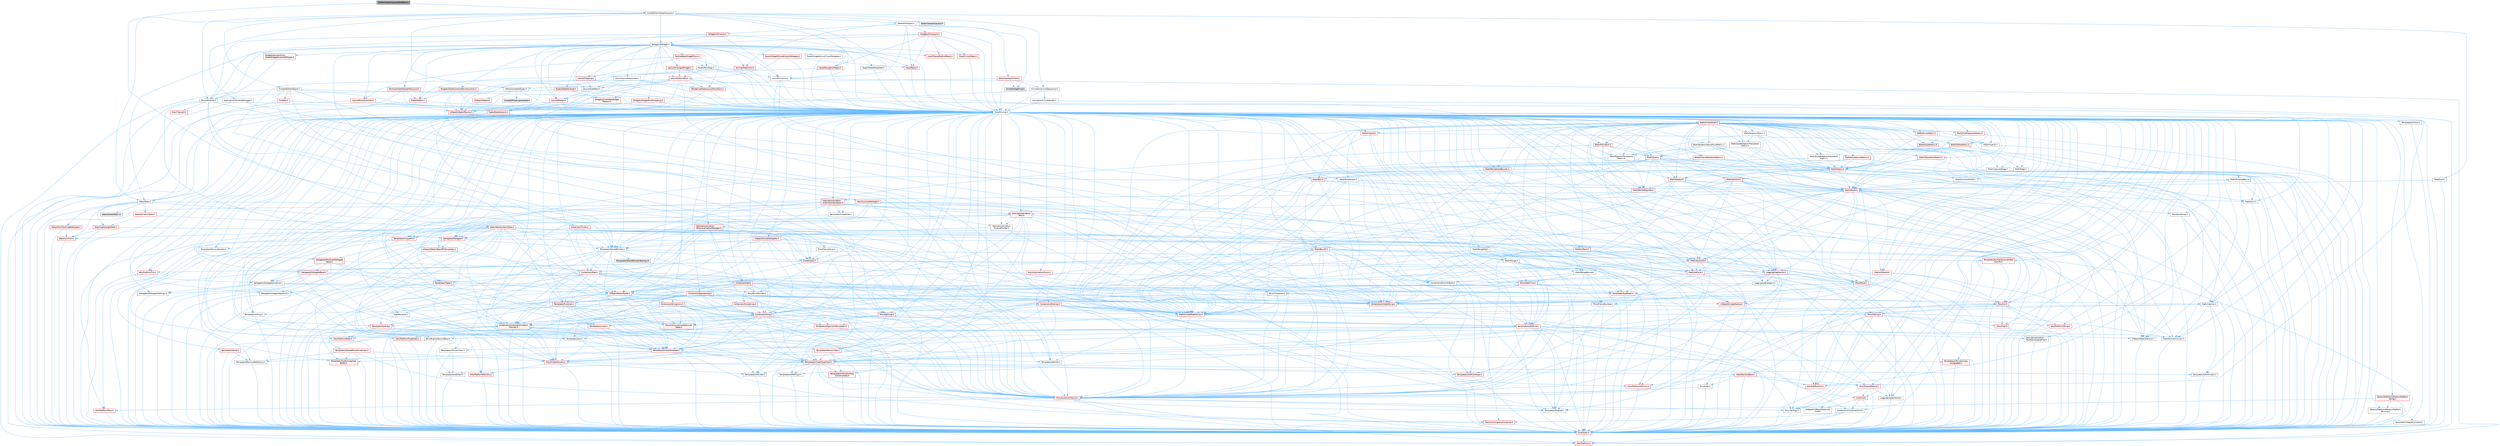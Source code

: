 digraph "EditorViewportLayoutOnePane.h"
{
 // INTERACTIVE_SVG=YES
 // LATEX_PDF_SIZE
  bgcolor="transparent";
  edge [fontname=Helvetica,fontsize=10,labelfontname=Helvetica,labelfontsize=10];
  node [fontname=Helvetica,fontsize=10,shape=box,height=0.2,width=0.4];
  Node1 [id="Node000001",label="EditorViewportLayoutOnePane.h",height=0.2,width=0.4,color="gray40", fillcolor="grey60", style="filled", fontcolor="black",tooltip=" "];
  Node1 -> Node2 [id="edge1_Node000001_Node000002",color="steelblue1",style="solid",tooltip=" "];
  Node2 [id="Node000002",label="AssetEditorViewportLayout.h",height=0.2,width=0.4,color="grey40", fillcolor="white", style="filled",URL="$df/d46/AssetEditorViewportLayout_8h.html",tooltip=" "];
  Node2 -> Node3 [id="edge2_Node000002_Node000003",color="steelblue1",style="solid",tooltip=" "];
  Node3 [id="Node000003",label="CoreMinimal.h",height=0.2,width=0.4,color="grey40", fillcolor="white", style="filled",URL="$d7/d67/CoreMinimal_8h.html",tooltip=" "];
  Node3 -> Node4 [id="edge3_Node000003_Node000004",color="steelblue1",style="solid",tooltip=" "];
  Node4 [id="Node000004",label="CoreTypes.h",height=0.2,width=0.4,color="red", fillcolor="#FFF0F0", style="filled",URL="$dc/dec/CoreTypes_8h.html",tooltip=" "];
  Node4 -> Node5 [id="edge4_Node000004_Node000005",color="steelblue1",style="solid",tooltip=" "];
  Node5 [id="Node000005",label="HAL/Platform.h",height=0.2,width=0.4,color="red", fillcolor="#FFF0F0", style="filled",URL="$d9/dd0/Platform_8h.html",tooltip=" "];
  Node3 -> Node18 [id="edge5_Node000003_Node000018",color="steelblue1",style="solid",tooltip=" "];
  Node18 [id="Node000018",label="CoreFwd.h",height=0.2,width=0.4,color="red", fillcolor="#FFF0F0", style="filled",URL="$d1/d1e/CoreFwd_8h.html",tooltip=" "];
  Node18 -> Node4 [id="edge6_Node000018_Node000004",color="steelblue1",style="solid",tooltip=" "];
  Node18 -> Node19 [id="edge7_Node000018_Node000019",color="steelblue1",style="solid",tooltip=" "];
  Node19 [id="Node000019",label="Containers/ContainersFwd.h",height=0.2,width=0.4,color="grey40", fillcolor="white", style="filled",URL="$d4/d0a/ContainersFwd_8h.html",tooltip=" "];
  Node19 -> Node5 [id="edge8_Node000019_Node000005",color="steelblue1",style="solid",tooltip=" "];
  Node19 -> Node4 [id="edge9_Node000019_Node000004",color="steelblue1",style="solid",tooltip=" "];
  Node19 -> Node20 [id="edge10_Node000019_Node000020",color="steelblue1",style="solid",tooltip=" "];
  Node20 [id="Node000020",label="Traits/IsContiguousContainer.h",height=0.2,width=0.4,color="red", fillcolor="#FFF0F0", style="filled",URL="$d5/d3c/IsContiguousContainer_8h.html",tooltip=" "];
  Node20 -> Node4 [id="edge11_Node000020_Node000004",color="steelblue1",style="solid",tooltip=" "];
  Node18 -> Node24 [id="edge12_Node000018_Node000024",color="steelblue1",style="solid",tooltip=" "];
  Node24 [id="Node000024",label="UObject/UObjectHierarchy\lFwd.h",height=0.2,width=0.4,color="grey40", fillcolor="white", style="filled",URL="$d3/d13/UObjectHierarchyFwd_8h.html",tooltip=" "];
  Node3 -> Node24 [id="edge13_Node000003_Node000024",color="steelblue1",style="solid",tooltip=" "];
  Node3 -> Node19 [id="edge14_Node000003_Node000019",color="steelblue1",style="solid",tooltip=" "];
  Node3 -> Node25 [id="edge15_Node000003_Node000025",color="steelblue1",style="solid",tooltip=" "];
  Node25 [id="Node000025",label="Misc/VarArgs.h",height=0.2,width=0.4,color="grey40", fillcolor="white", style="filled",URL="$d5/d6f/VarArgs_8h.html",tooltip=" "];
  Node25 -> Node4 [id="edge16_Node000025_Node000004",color="steelblue1",style="solid",tooltip=" "];
  Node3 -> Node26 [id="edge17_Node000003_Node000026",color="steelblue1",style="solid",tooltip=" "];
  Node26 [id="Node000026",label="Logging/LogVerbosity.h",height=0.2,width=0.4,color="grey40", fillcolor="white", style="filled",URL="$d2/d8f/LogVerbosity_8h.html",tooltip=" "];
  Node26 -> Node4 [id="edge18_Node000026_Node000004",color="steelblue1",style="solid",tooltip=" "];
  Node3 -> Node27 [id="edge19_Node000003_Node000027",color="steelblue1",style="solid",tooltip=" "];
  Node27 [id="Node000027",label="Misc/OutputDevice.h",height=0.2,width=0.4,color="red", fillcolor="#FFF0F0", style="filled",URL="$d7/d32/OutputDevice_8h.html",tooltip=" "];
  Node27 -> Node18 [id="edge20_Node000027_Node000018",color="steelblue1",style="solid",tooltip=" "];
  Node27 -> Node4 [id="edge21_Node000027_Node000004",color="steelblue1",style="solid",tooltip=" "];
  Node27 -> Node26 [id="edge22_Node000027_Node000026",color="steelblue1",style="solid",tooltip=" "];
  Node27 -> Node25 [id="edge23_Node000027_Node000025",color="steelblue1",style="solid",tooltip=" "];
  Node3 -> Node33 [id="edge24_Node000003_Node000033",color="steelblue1",style="solid",tooltip=" "];
  Node33 [id="Node000033",label="HAL/PlatformCrt.h",height=0.2,width=0.4,color="red", fillcolor="#FFF0F0", style="filled",URL="$d8/d75/PlatformCrt_8h.html",tooltip=" "];
  Node3 -> Node43 [id="edge25_Node000003_Node000043",color="steelblue1",style="solid",tooltip=" "];
  Node43 [id="Node000043",label="HAL/PlatformMisc.h",height=0.2,width=0.4,color="red", fillcolor="#FFF0F0", style="filled",URL="$d0/df5/PlatformMisc_8h.html",tooltip=" "];
  Node43 -> Node4 [id="edge26_Node000043_Node000004",color="steelblue1",style="solid",tooltip=" "];
  Node3 -> Node62 [id="edge27_Node000003_Node000062",color="steelblue1",style="solid",tooltip=" "];
  Node62 [id="Node000062",label="Misc/AssertionMacros.h",height=0.2,width=0.4,color="red", fillcolor="#FFF0F0", style="filled",URL="$d0/dfa/AssertionMacros_8h.html",tooltip=" "];
  Node62 -> Node4 [id="edge28_Node000062_Node000004",color="steelblue1",style="solid",tooltip=" "];
  Node62 -> Node5 [id="edge29_Node000062_Node000005",color="steelblue1",style="solid",tooltip=" "];
  Node62 -> Node43 [id="edge30_Node000062_Node000043",color="steelblue1",style="solid",tooltip=" "];
  Node62 -> Node63 [id="edge31_Node000062_Node000063",color="steelblue1",style="solid",tooltip=" "];
  Node63 [id="Node000063",label="Templates/EnableIf.h",height=0.2,width=0.4,color="grey40", fillcolor="white", style="filled",URL="$d7/d60/EnableIf_8h.html",tooltip=" "];
  Node63 -> Node4 [id="edge32_Node000063_Node000004",color="steelblue1",style="solid",tooltip=" "];
  Node62 -> Node25 [id="edge33_Node000062_Node000025",color="steelblue1",style="solid",tooltip=" "];
  Node3 -> Node71 [id="edge34_Node000003_Node000071",color="steelblue1",style="solid",tooltip=" "];
  Node71 [id="Node000071",label="Templates/IsPointer.h",height=0.2,width=0.4,color="grey40", fillcolor="white", style="filled",URL="$d7/d05/IsPointer_8h.html",tooltip=" "];
  Node71 -> Node4 [id="edge35_Node000071_Node000004",color="steelblue1",style="solid",tooltip=" "];
  Node3 -> Node72 [id="edge36_Node000003_Node000072",color="steelblue1",style="solid",tooltip=" "];
  Node72 [id="Node000072",label="HAL/PlatformMemory.h",height=0.2,width=0.4,color="red", fillcolor="#FFF0F0", style="filled",URL="$de/d68/PlatformMemory_8h.html",tooltip=" "];
  Node72 -> Node4 [id="edge37_Node000072_Node000004",color="steelblue1",style="solid",tooltip=" "];
  Node3 -> Node55 [id="edge38_Node000003_Node000055",color="steelblue1",style="solid",tooltip=" "];
  Node55 [id="Node000055",label="HAL/PlatformAtomics.h",height=0.2,width=0.4,color="red", fillcolor="#FFF0F0", style="filled",URL="$d3/d36/PlatformAtomics_8h.html",tooltip=" "];
  Node55 -> Node4 [id="edge39_Node000055_Node000004",color="steelblue1",style="solid",tooltip=" "];
  Node3 -> Node77 [id="edge40_Node000003_Node000077",color="steelblue1",style="solid",tooltip=" "];
  Node77 [id="Node000077",label="Misc/Exec.h",height=0.2,width=0.4,color="grey40", fillcolor="white", style="filled",URL="$de/ddb/Exec_8h.html",tooltip=" "];
  Node77 -> Node4 [id="edge41_Node000077_Node000004",color="steelblue1",style="solid",tooltip=" "];
  Node77 -> Node62 [id="edge42_Node000077_Node000062",color="steelblue1",style="solid",tooltip=" "];
  Node3 -> Node78 [id="edge43_Node000003_Node000078",color="steelblue1",style="solid",tooltip=" "];
  Node78 [id="Node000078",label="HAL/MemoryBase.h",height=0.2,width=0.4,color="red", fillcolor="#FFF0F0", style="filled",URL="$d6/d9f/MemoryBase_8h.html",tooltip=" "];
  Node78 -> Node4 [id="edge44_Node000078_Node000004",color="steelblue1",style="solid",tooltip=" "];
  Node78 -> Node55 [id="edge45_Node000078_Node000055",color="steelblue1",style="solid",tooltip=" "];
  Node78 -> Node33 [id="edge46_Node000078_Node000033",color="steelblue1",style="solid",tooltip=" "];
  Node78 -> Node77 [id="edge47_Node000078_Node000077",color="steelblue1",style="solid",tooltip=" "];
  Node78 -> Node27 [id="edge48_Node000078_Node000027",color="steelblue1",style="solid",tooltip=" "];
  Node3 -> Node88 [id="edge49_Node000003_Node000088",color="steelblue1",style="solid",tooltip=" "];
  Node88 [id="Node000088",label="HAL/UnrealMemory.h",height=0.2,width=0.4,color="red", fillcolor="#FFF0F0", style="filled",URL="$d9/d96/UnrealMemory_8h.html",tooltip=" "];
  Node88 -> Node4 [id="edge50_Node000088_Node000004",color="steelblue1",style="solid",tooltip=" "];
  Node88 -> Node78 [id="edge51_Node000088_Node000078",color="steelblue1",style="solid",tooltip=" "];
  Node88 -> Node72 [id="edge52_Node000088_Node000072",color="steelblue1",style="solid",tooltip=" "];
  Node88 -> Node71 [id="edge53_Node000088_Node000071",color="steelblue1",style="solid",tooltip=" "];
  Node3 -> Node90 [id="edge54_Node000003_Node000090",color="steelblue1",style="solid",tooltip=" "];
  Node90 [id="Node000090",label="Templates/IsArithmetic.h",height=0.2,width=0.4,color="grey40", fillcolor="white", style="filled",URL="$d2/d5d/IsArithmetic_8h.html",tooltip=" "];
  Node90 -> Node4 [id="edge55_Node000090_Node000004",color="steelblue1",style="solid",tooltip=" "];
  Node3 -> Node84 [id="edge56_Node000003_Node000084",color="steelblue1",style="solid",tooltip=" "];
  Node84 [id="Node000084",label="Templates/AndOrNot.h",height=0.2,width=0.4,color="grey40", fillcolor="white", style="filled",URL="$db/d0a/AndOrNot_8h.html",tooltip=" "];
  Node84 -> Node4 [id="edge57_Node000084_Node000004",color="steelblue1",style="solid",tooltip=" "];
  Node3 -> Node91 [id="edge58_Node000003_Node000091",color="steelblue1",style="solid",tooltip=" "];
  Node91 [id="Node000091",label="Templates/IsPODType.h",height=0.2,width=0.4,color="grey40", fillcolor="white", style="filled",URL="$d7/db1/IsPODType_8h.html",tooltip=" "];
  Node91 -> Node4 [id="edge59_Node000091_Node000004",color="steelblue1",style="solid",tooltip=" "];
  Node3 -> Node92 [id="edge60_Node000003_Node000092",color="steelblue1",style="solid",tooltip=" "];
  Node92 [id="Node000092",label="Templates/IsUECoreType.h",height=0.2,width=0.4,color="red", fillcolor="#FFF0F0", style="filled",URL="$d1/db8/IsUECoreType_8h.html",tooltip=" "];
  Node92 -> Node4 [id="edge61_Node000092_Node000004",color="steelblue1",style="solid",tooltip=" "];
  Node3 -> Node85 [id="edge62_Node000003_Node000085",color="steelblue1",style="solid",tooltip=" "];
  Node85 [id="Node000085",label="Templates/IsTriviallyCopy\lConstructible.h",height=0.2,width=0.4,color="red", fillcolor="#FFF0F0", style="filled",URL="$d3/d78/IsTriviallyCopyConstructible_8h.html",tooltip=" "];
  Node85 -> Node4 [id="edge63_Node000085_Node000004",color="steelblue1",style="solid",tooltip=" "];
  Node3 -> Node93 [id="edge64_Node000003_Node000093",color="steelblue1",style="solid",tooltip=" "];
  Node93 [id="Node000093",label="Templates/UnrealTypeTraits.h",height=0.2,width=0.4,color="red", fillcolor="#FFF0F0", style="filled",URL="$d2/d2d/UnrealTypeTraits_8h.html",tooltip=" "];
  Node93 -> Node4 [id="edge65_Node000093_Node000004",color="steelblue1",style="solid",tooltip=" "];
  Node93 -> Node71 [id="edge66_Node000093_Node000071",color="steelblue1",style="solid",tooltip=" "];
  Node93 -> Node62 [id="edge67_Node000093_Node000062",color="steelblue1",style="solid",tooltip=" "];
  Node93 -> Node84 [id="edge68_Node000093_Node000084",color="steelblue1",style="solid",tooltip=" "];
  Node93 -> Node63 [id="edge69_Node000093_Node000063",color="steelblue1",style="solid",tooltip=" "];
  Node93 -> Node90 [id="edge70_Node000093_Node000090",color="steelblue1",style="solid",tooltip=" "];
  Node93 -> Node91 [id="edge71_Node000093_Node000091",color="steelblue1",style="solid",tooltip=" "];
  Node93 -> Node92 [id="edge72_Node000093_Node000092",color="steelblue1",style="solid",tooltip=" "];
  Node93 -> Node85 [id="edge73_Node000093_Node000085",color="steelblue1",style="solid",tooltip=" "];
  Node3 -> Node63 [id="edge74_Node000003_Node000063",color="steelblue1",style="solid",tooltip=" "];
  Node3 -> Node95 [id="edge75_Node000003_Node000095",color="steelblue1",style="solid",tooltip=" "];
  Node95 [id="Node000095",label="Templates/RemoveReference.h",height=0.2,width=0.4,color="grey40", fillcolor="white", style="filled",URL="$da/dbe/RemoveReference_8h.html",tooltip=" "];
  Node95 -> Node4 [id="edge76_Node000095_Node000004",color="steelblue1",style="solid",tooltip=" "];
  Node3 -> Node96 [id="edge77_Node000003_Node000096",color="steelblue1",style="solid",tooltip=" "];
  Node96 [id="Node000096",label="Templates/IntegralConstant.h",height=0.2,width=0.4,color="grey40", fillcolor="white", style="filled",URL="$db/d1b/IntegralConstant_8h.html",tooltip=" "];
  Node96 -> Node4 [id="edge78_Node000096_Node000004",color="steelblue1",style="solid",tooltip=" "];
  Node3 -> Node97 [id="edge79_Node000003_Node000097",color="steelblue1",style="solid",tooltip=" "];
  Node97 [id="Node000097",label="Templates/IsClass.h",height=0.2,width=0.4,color="grey40", fillcolor="white", style="filled",URL="$db/dcb/IsClass_8h.html",tooltip=" "];
  Node97 -> Node4 [id="edge80_Node000097_Node000004",color="steelblue1",style="solid",tooltip=" "];
  Node3 -> Node98 [id="edge81_Node000003_Node000098",color="steelblue1",style="solid",tooltip=" "];
  Node98 [id="Node000098",label="Templates/TypeCompatible\lBytes.h",height=0.2,width=0.4,color="red", fillcolor="#FFF0F0", style="filled",URL="$df/d0a/TypeCompatibleBytes_8h.html",tooltip=" "];
  Node98 -> Node4 [id="edge82_Node000098_Node000004",color="steelblue1",style="solid",tooltip=" "];
  Node3 -> Node20 [id="edge83_Node000003_Node000020",color="steelblue1",style="solid",tooltip=" "];
  Node3 -> Node99 [id="edge84_Node000003_Node000099",color="steelblue1",style="solid",tooltip=" "];
  Node99 [id="Node000099",label="Templates/UnrealTemplate.h",height=0.2,width=0.4,color="red", fillcolor="#FFF0F0", style="filled",URL="$d4/d24/UnrealTemplate_8h.html",tooltip=" "];
  Node99 -> Node4 [id="edge85_Node000099_Node000004",color="steelblue1",style="solid",tooltip=" "];
  Node99 -> Node71 [id="edge86_Node000099_Node000071",color="steelblue1",style="solid",tooltip=" "];
  Node99 -> Node88 [id="edge87_Node000099_Node000088",color="steelblue1",style="solid",tooltip=" "];
  Node99 -> Node93 [id="edge88_Node000099_Node000093",color="steelblue1",style="solid",tooltip=" "];
  Node99 -> Node95 [id="edge89_Node000099_Node000095",color="steelblue1",style="solid",tooltip=" "];
  Node99 -> Node98 [id="edge90_Node000099_Node000098",color="steelblue1",style="solid",tooltip=" "];
  Node99 -> Node66 [id="edge91_Node000099_Node000066",color="steelblue1",style="solid",tooltip=" "];
  Node66 [id="Node000066",label="Templates/Identity.h",height=0.2,width=0.4,color="grey40", fillcolor="white", style="filled",URL="$d0/dd5/Identity_8h.html",tooltip=" "];
  Node99 -> Node20 [id="edge92_Node000099_Node000020",color="steelblue1",style="solid",tooltip=" "];
  Node3 -> Node48 [id="edge93_Node000003_Node000048",color="steelblue1",style="solid",tooltip=" "];
  Node48 [id="Node000048",label="Math/NumericLimits.h",height=0.2,width=0.4,color="grey40", fillcolor="white", style="filled",URL="$df/d1b/NumericLimits_8h.html",tooltip=" "];
  Node48 -> Node4 [id="edge94_Node000048_Node000004",color="steelblue1",style="solid",tooltip=" "];
  Node3 -> Node103 [id="edge95_Node000003_Node000103",color="steelblue1",style="solid",tooltip=" "];
  Node103 [id="Node000103",label="HAL/PlatformMath.h",height=0.2,width=0.4,color="red", fillcolor="#FFF0F0", style="filled",URL="$dc/d53/PlatformMath_8h.html",tooltip=" "];
  Node103 -> Node4 [id="edge96_Node000103_Node000004",color="steelblue1",style="solid",tooltip=" "];
  Node3 -> Node86 [id="edge97_Node000003_Node000086",color="steelblue1",style="solid",tooltip=" "];
  Node86 [id="Node000086",label="Templates/IsTriviallyCopy\lAssignable.h",height=0.2,width=0.4,color="red", fillcolor="#FFF0F0", style="filled",URL="$d2/df2/IsTriviallyCopyAssignable_8h.html",tooltip=" "];
  Node86 -> Node4 [id="edge98_Node000086_Node000004",color="steelblue1",style="solid",tooltip=" "];
  Node3 -> Node111 [id="edge99_Node000003_Node000111",color="steelblue1",style="solid",tooltip=" "];
  Node111 [id="Node000111",label="Templates/MemoryOps.h",height=0.2,width=0.4,color="red", fillcolor="#FFF0F0", style="filled",URL="$db/dea/MemoryOps_8h.html",tooltip=" "];
  Node111 -> Node4 [id="edge100_Node000111_Node000004",color="steelblue1",style="solid",tooltip=" "];
  Node111 -> Node88 [id="edge101_Node000111_Node000088",color="steelblue1",style="solid",tooltip=" "];
  Node111 -> Node86 [id="edge102_Node000111_Node000086",color="steelblue1",style="solid",tooltip=" "];
  Node111 -> Node85 [id="edge103_Node000111_Node000085",color="steelblue1",style="solid",tooltip=" "];
  Node111 -> Node93 [id="edge104_Node000111_Node000093",color="steelblue1",style="solid",tooltip=" "];
  Node3 -> Node112 [id="edge105_Node000003_Node000112",color="steelblue1",style="solid",tooltip=" "];
  Node112 [id="Node000112",label="Containers/ContainerAllocation\lPolicies.h",height=0.2,width=0.4,color="red", fillcolor="#FFF0F0", style="filled",URL="$d7/dff/ContainerAllocationPolicies_8h.html",tooltip=" "];
  Node112 -> Node4 [id="edge106_Node000112_Node000004",color="steelblue1",style="solid",tooltip=" "];
  Node112 -> Node112 [id="edge107_Node000112_Node000112",color="steelblue1",style="solid",tooltip=" "];
  Node112 -> Node103 [id="edge108_Node000112_Node000103",color="steelblue1",style="solid",tooltip=" "];
  Node112 -> Node88 [id="edge109_Node000112_Node000088",color="steelblue1",style="solid",tooltip=" "];
  Node112 -> Node48 [id="edge110_Node000112_Node000048",color="steelblue1",style="solid",tooltip=" "];
  Node112 -> Node62 [id="edge111_Node000112_Node000062",color="steelblue1",style="solid",tooltip=" "];
  Node112 -> Node111 [id="edge112_Node000112_Node000111",color="steelblue1",style="solid",tooltip=" "];
  Node112 -> Node98 [id="edge113_Node000112_Node000098",color="steelblue1",style="solid",tooltip=" "];
  Node3 -> Node115 [id="edge114_Node000003_Node000115",color="steelblue1",style="solid",tooltip=" "];
  Node115 [id="Node000115",label="Templates/IsEnumClass.h",height=0.2,width=0.4,color="grey40", fillcolor="white", style="filled",URL="$d7/d15/IsEnumClass_8h.html",tooltip=" "];
  Node115 -> Node4 [id="edge115_Node000115_Node000004",color="steelblue1",style="solid",tooltip=" "];
  Node115 -> Node84 [id="edge116_Node000115_Node000084",color="steelblue1",style="solid",tooltip=" "];
  Node3 -> Node116 [id="edge117_Node000003_Node000116",color="steelblue1",style="solid",tooltip=" "];
  Node116 [id="Node000116",label="HAL/PlatformProperties.h",height=0.2,width=0.4,color="red", fillcolor="#FFF0F0", style="filled",URL="$d9/db0/PlatformProperties_8h.html",tooltip=" "];
  Node116 -> Node4 [id="edge118_Node000116_Node000004",color="steelblue1",style="solid",tooltip=" "];
  Node3 -> Node119 [id="edge119_Node000003_Node000119",color="steelblue1",style="solid",tooltip=" "];
  Node119 [id="Node000119",label="Misc/EngineVersionBase.h",height=0.2,width=0.4,color="grey40", fillcolor="white", style="filled",URL="$d5/d2b/EngineVersionBase_8h.html",tooltip=" "];
  Node119 -> Node4 [id="edge120_Node000119_Node000004",color="steelblue1",style="solid",tooltip=" "];
  Node3 -> Node120 [id="edge121_Node000003_Node000120",color="steelblue1",style="solid",tooltip=" "];
  Node120 [id="Node000120",label="Internationalization\l/TextNamespaceFwd.h",height=0.2,width=0.4,color="grey40", fillcolor="white", style="filled",URL="$d8/d97/TextNamespaceFwd_8h.html",tooltip=" "];
  Node120 -> Node4 [id="edge122_Node000120_Node000004",color="steelblue1",style="solid",tooltip=" "];
  Node3 -> Node121 [id="edge123_Node000003_Node000121",color="steelblue1",style="solid",tooltip=" "];
  Node121 [id="Node000121",label="Serialization/Archive.h",height=0.2,width=0.4,color="red", fillcolor="#FFF0F0", style="filled",URL="$d7/d3b/Archive_8h.html",tooltip=" "];
  Node121 -> Node18 [id="edge124_Node000121_Node000018",color="steelblue1",style="solid",tooltip=" "];
  Node121 -> Node4 [id="edge125_Node000121_Node000004",color="steelblue1",style="solid",tooltip=" "];
  Node121 -> Node116 [id="edge126_Node000121_Node000116",color="steelblue1",style="solid",tooltip=" "];
  Node121 -> Node120 [id="edge127_Node000121_Node000120",color="steelblue1",style="solid",tooltip=" "];
  Node121 -> Node62 [id="edge128_Node000121_Node000062",color="steelblue1",style="solid",tooltip=" "];
  Node121 -> Node119 [id="edge129_Node000121_Node000119",color="steelblue1",style="solid",tooltip=" "];
  Node121 -> Node25 [id="edge130_Node000121_Node000025",color="steelblue1",style="solid",tooltip=" "];
  Node121 -> Node63 [id="edge131_Node000121_Node000063",color="steelblue1",style="solid",tooltip=" "];
  Node121 -> Node115 [id="edge132_Node000121_Node000115",color="steelblue1",style="solid",tooltip=" "];
  Node121 -> Node99 [id="edge133_Node000121_Node000099",color="steelblue1",style="solid",tooltip=" "];
  Node121 -> Node124 [id="edge134_Node000121_Node000124",color="steelblue1",style="solid",tooltip=" "];
  Node124 [id="Node000124",label="UObject/ObjectVersion.h",height=0.2,width=0.4,color="grey40", fillcolor="white", style="filled",URL="$da/d63/ObjectVersion_8h.html",tooltip=" "];
  Node124 -> Node4 [id="edge135_Node000124_Node000004",color="steelblue1",style="solid",tooltip=" "];
  Node3 -> Node125 [id="edge136_Node000003_Node000125",color="steelblue1",style="solid",tooltip=" "];
  Node125 [id="Node000125",label="Templates/Less.h",height=0.2,width=0.4,color="grey40", fillcolor="white", style="filled",URL="$de/dc8/Less_8h.html",tooltip=" "];
  Node125 -> Node4 [id="edge137_Node000125_Node000004",color="steelblue1",style="solid",tooltip=" "];
  Node125 -> Node99 [id="edge138_Node000125_Node000099",color="steelblue1",style="solid",tooltip=" "];
  Node3 -> Node126 [id="edge139_Node000003_Node000126",color="steelblue1",style="solid",tooltip=" "];
  Node126 [id="Node000126",label="Templates/Sorting.h",height=0.2,width=0.4,color="red", fillcolor="#FFF0F0", style="filled",URL="$d3/d9e/Sorting_8h.html",tooltip=" "];
  Node126 -> Node4 [id="edge140_Node000126_Node000004",color="steelblue1",style="solid",tooltip=" "];
  Node126 -> Node103 [id="edge141_Node000126_Node000103",color="steelblue1",style="solid",tooltip=" "];
  Node126 -> Node125 [id="edge142_Node000126_Node000125",color="steelblue1",style="solid",tooltip=" "];
  Node3 -> Node137 [id="edge143_Node000003_Node000137",color="steelblue1",style="solid",tooltip=" "];
  Node137 [id="Node000137",label="Misc/Char.h",height=0.2,width=0.4,color="red", fillcolor="#FFF0F0", style="filled",URL="$d0/d58/Char_8h.html",tooltip=" "];
  Node137 -> Node4 [id="edge144_Node000137_Node000004",color="steelblue1",style="solid",tooltip=" "];
  Node3 -> Node140 [id="edge145_Node000003_Node000140",color="steelblue1",style="solid",tooltip=" "];
  Node140 [id="Node000140",label="GenericPlatform/GenericPlatform\lStricmp.h",height=0.2,width=0.4,color="grey40", fillcolor="white", style="filled",URL="$d2/d86/GenericPlatformStricmp_8h.html",tooltip=" "];
  Node140 -> Node4 [id="edge146_Node000140_Node000004",color="steelblue1",style="solid",tooltip=" "];
  Node3 -> Node141 [id="edge147_Node000003_Node000141",color="steelblue1",style="solid",tooltip=" "];
  Node141 [id="Node000141",label="GenericPlatform/GenericPlatform\lString.h",height=0.2,width=0.4,color="red", fillcolor="#FFF0F0", style="filled",URL="$dd/d20/GenericPlatformString_8h.html",tooltip=" "];
  Node141 -> Node4 [id="edge148_Node000141_Node000004",color="steelblue1",style="solid",tooltip=" "];
  Node141 -> Node140 [id="edge149_Node000141_Node000140",color="steelblue1",style="solid",tooltip=" "];
  Node141 -> Node63 [id="edge150_Node000141_Node000063",color="steelblue1",style="solid",tooltip=" "];
  Node3 -> Node74 [id="edge151_Node000003_Node000074",color="steelblue1",style="solid",tooltip=" "];
  Node74 [id="Node000074",label="HAL/PlatformString.h",height=0.2,width=0.4,color="red", fillcolor="#FFF0F0", style="filled",URL="$db/db5/PlatformString_8h.html",tooltip=" "];
  Node74 -> Node4 [id="edge152_Node000074_Node000004",color="steelblue1",style="solid",tooltip=" "];
  Node3 -> Node144 [id="edge153_Node000003_Node000144",color="steelblue1",style="solid",tooltip=" "];
  Node144 [id="Node000144",label="Misc/CString.h",height=0.2,width=0.4,color="red", fillcolor="#FFF0F0", style="filled",URL="$d2/d49/CString_8h.html",tooltip=" "];
  Node144 -> Node4 [id="edge154_Node000144_Node000004",color="steelblue1",style="solid",tooltip=" "];
  Node144 -> Node33 [id="edge155_Node000144_Node000033",color="steelblue1",style="solid",tooltip=" "];
  Node144 -> Node74 [id="edge156_Node000144_Node000074",color="steelblue1",style="solid",tooltip=" "];
  Node144 -> Node62 [id="edge157_Node000144_Node000062",color="steelblue1",style="solid",tooltip=" "];
  Node144 -> Node137 [id="edge158_Node000144_Node000137",color="steelblue1",style="solid",tooltip=" "];
  Node144 -> Node25 [id="edge159_Node000144_Node000025",color="steelblue1",style="solid",tooltip=" "];
  Node3 -> Node145 [id="edge160_Node000003_Node000145",color="steelblue1",style="solid",tooltip=" "];
  Node145 [id="Node000145",label="Misc/Crc.h",height=0.2,width=0.4,color="red", fillcolor="#FFF0F0", style="filled",URL="$d4/dd2/Crc_8h.html",tooltip=" "];
  Node145 -> Node4 [id="edge161_Node000145_Node000004",color="steelblue1",style="solid",tooltip=" "];
  Node145 -> Node74 [id="edge162_Node000145_Node000074",color="steelblue1",style="solid",tooltip=" "];
  Node145 -> Node62 [id="edge163_Node000145_Node000062",color="steelblue1",style="solid",tooltip=" "];
  Node145 -> Node144 [id="edge164_Node000145_Node000144",color="steelblue1",style="solid",tooltip=" "];
  Node145 -> Node137 [id="edge165_Node000145_Node000137",color="steelblue1",style="solid",tooltip=" "];
  Node145 -> Node93 [id="edge166_Node000145_Node000093",color="steelblue1",style="solid",tooltip=" "];
  Node3 -> Node136 [id="edge167_Node000003_Node000136",color="steelblue1",style="solid",tooltip=" "];
  Node136 [id="Node000136",label="Math/UnrealMathUtility.h",height=0.2,width=0.4,color="red", fillcolor="#FFF0F0", style="filled",URL="$db/db8/UnrealMathUtility_8h.html",tooltip=" "];
  Node136 -> Node4 [id="edge168_Node000136_Node000004",color="steelblue1",style="solid",tooltip=" "];
  Node136 -> Node62 [id="edge169_Node000136_Node000062",color="steelblue1",style="solid",tooltip=" "];
  Node136 -> Node103 [id="edge170_Node000136_Node000103",color="steelblue1",style="solid",tooltip=" "];
  Node136 -> Node66 [id="edge171_Node000136_Node000066",color="steelblue1",style="solid",tooltip=" "];
  Node3 -> Node146 [id="edge172_Node000003_Node000146",color="steelblue1",style="solid",tooltip=" "];
  Node146 [id="Node000146",label="Containers/UnrealString.h",height=0.2,width=0.4,color="red", fillcolor="#FFF0F0", style="filled",URL="$d5/dba/UnrealString_8h.html",tooltip=" "];
  Node3 -> Node150 [id="edge173_Node000003_Node000150",color="steelblue1",style="solid",tooltip=" "];
  Node150 [id="Node000150",label="Containers/Array.h",height=0.2,width=0.4,color="red", fillcolor="#FFF0F0", style="filled",URL="$df/dd0/Array_8h.html",tooltip=" "];
  Node150 -> Node4 [id="edge174_Node000150_Node000004",color="steelblue1",style="solid",tooltip=" "];
  Node150 -> Node62 [id="edge175_Node000150_Node000062",color="steelblue1",style="solid",tooltip=" "];
  Node150 -> Node151 [id="edge176_Node000150_Node000151",color="steelblue1",style="solid",tooltip=" "];
  Node151 [id="Node000151",label="Misc/IntrusiveUnsetOptional\lState.h",height=0.2,width=0.4,color="red", fillcolor="#FFF0F0", style="filled",URL="$d2/d0a/IntrusiveUnsetOptionalState_8h.html",tooltip=" "];
  Node150 -> Node88 [id="edge177_Node000150_Node000088",color="steelblue1",style="solid",tooltip=" "];
  Node150 -> Node93 [id="edge178_Node000150_Node000093",color="steelblue1",style="solid",tooltip=" "];
  Node150 -> Node99 [id="edge179_Node000150_Node000099",color="steelblue1",style="solid",tooltip=" "];
  Node150 -> Node112 [id="edge180_Node000150_Node000112",color="steelblue1",style="solid",tooltip=" "];
  Node150 -> Node121 [id="edge181_Node000150_Node000121",color="steelblue1",style="solid",tooltip=" "];
  Node150 -> Node129 [id="edge182_Node000150_Node000129",color="steelblue1",style="solid",tooltip=" "];
  Node129 [id="Node000129",label="Templates/Invoke.h",height=0.2,width=0.4,color="red", fillcolor="#FFF0F0", style="filled",URL="$d7/deb/Invoke_8h.html",tooltip=" "];
  Node129 -> Node4 [id="edge183_Node000129_Node000004",color="steelblue1",style="solid",tooltip=" "];
  Node129 -> Node99 [id="edge184_Node000129_Node000099",color="steelblue1",style="solid",tooltip=" "];
  Node150 -> Node125 [id="edge185_Node000150_Node000125",color="steelblue1",style="solid",tooltip=" "];
  Node150 -> Node126 [id="edge186_Node000150_Node000126",color="steelblue1",style="solid",tooltip=" "];
  Node150 -> Node173 [id="edge187_Node000150_Node000173",color="steelblue1",style="solid",tooltip=" "];
  Node173 [id="Node000173",label="Templates/AlignmentTemplates.h",height=0.2,width=0.4,color="red", fillcolor="#FFF0F0", style="filled",URL="$dd/d32/AlignmentTemplates_8h.html",tooltip=" "];
  Node173 -> Node4 [id="edge188_Node000173_Node000004",color="steelblue1",style="solid",tooltip=" "];
  Node173 -> Node71 [id="edge189_Node000173_Node000071",color="steelblue1",style="solid",tooltip=" "];
  Node3 -> Node174 [id="edge190_Node000003_Node000174",color="steelblue1",style="solid",tooltip=" "];
  Node174 [id="Node000174",label="Misc/FrameNumber.h",height=0.2,width=0.4,color="grey40", fillcolor="white", style="filled",URL="$dd/dbd/FrameNumber_8h.html",tooltip=" "];
  Node174 -> Node4 [id="edge191_Node000174_Node000004",color="steelblue1",style="solid",tooltip=" "];
  Node174 -> Node48 [id="edge192_Node000174_Node000048",color="steelblue1",style="solid",tooltip=" "];
  Node174 -> Node136 [id="edge193_Node000174_Node000136",color="steelblue1",style="solid",tooltip=" "];
  Node174 -> Node63 [id="edge194_Node000174_Node000063",color="steelblue1",style="solid",tooltip=" "];
  Node174 -> Node93 [id="edge195_Node000174_Node000093",color="steelblue1",style="solid",tooltip=" "];
  Node3 -> Node175 [id="edge196_Node000003_Node000175",color="steelblue1",style="solid",tooltip=" "];
  Node175 [id="Node000175",label="Misc/Timespan.h",height=0.2,width=0.4,color="grey40", fillcolor="white", style="filled",URL="$da/dd9/Timespan_8h.html",tooltip=" "];
  Node175 -> Node4 [id="edge197_Node000175_Node000004",color="steelblue1",style="solid",tooltip=" "];
  Node175 -> Node176 [id="edge198_Node000175_Node000176",color="steelblue1",style="solid",tooltip=" "];
  Node176 [id="Node000176",label="Math/Interval.h",height=0.2,width=0.4,color="grey40", fillcolor="white", style="filled",URL="$d1/d55/Interval_8h.html",tooltip=" "];
  Node176 -> Node4 [id="edge199_Node000176_Node000004",color="steelblue1",style="solid",tooltip=" "];
  Node176 -> Node90 [id="edge200_Node000176_Node000090",color="steelblue1",style="solid",tooltip=" "];
  Node176 -> Node93 [id="edge201_Node000176_Node000093",color="steelblue1",style="solid",tooltip=" "];
  Node176 -> Node48 [id="edge202_Node000176_Node000048",color="steelblue1",style="solid",tooltip=" "];
  Node176 -> Node136 [id="edge203_Node000176_Node000136",color="steelblue1",style="solid",tooltip=" "];
  Node175 -> Node136 [id="edge204_Node000175_Node000136",color="steelblue1",style="solid",tooltip=" "];
  Node175 -> Node62 [id="edge205_Node000175_Node000062",color="steelblue1",style="solid",tooltip=" "];
  Node3 -> Node177 [id="edge206_Node000003_Node000177",color="steelblue1",style="solid",tooltip=" "];
  Node177 [id="Node000177",label="Containers/StringConv.h",height=0.2,width=0.4,color="red", fillcolor="#FFF0F0", style="filled",URL="$d3/ddf/StringConv_8h.html",tooltip=" "];
  Node177 -> Node4 [id="edge207_Node000177_Node000004",color="steelblue1",style="solid",tooltip=" "];
  Node177 -> Node62 [id="edge208_Node000177_Node000062",color="steelblue1",style="solid",tooltip=" "];
  Node177 -> Node112 [id="edge209_Node000177_Node000112",color="steelblue1",style="solid",tooltip=" "];
  Node177 -> Node150 [id="edge210_Node000177_Node000150",color="steelblue1",style="solid",tooltip=" "];
  Node177 -> Node144 [id="edge211_Node000177_Node000144",color="steelblue1",style="solid",tooltip=" "];
  Node177 -> Node178 [id="edge212_Node000177_Node000178",color="steelblue1",style="solid",tooltip=" "];
  Node178 [id="Node000178",label="Templates/IsArray.h",height=0.2,width=0.4,color="grey40", fillcolor="white", style="filled",URL="$d8/d8d/IsArray_8h.html",tooltip=" "];
  Node178 -> Node4 [id="edge213_Node000178_Node000004",color="steelblue1",style="solid",tooltip=" "];
  Node177 -> Node99 [id="edge214_Node000177_Node000099",color="steelblue1",style="solid",tooltip=" "];
  Node177 -> Node93 [id="edge215_Node000177_Node000093",color="steelblue1",style="solid",tooltip=" "];
  Node177 -> Node20 [id="edge216_Node000177_Node000020",color="steelblue1",style="solid",tooltip=" "];
  Node3 -> Node179 [id="edge217_Node000003_Node000179",color="steelblue1",style="solid",tooltip=" "];
  Node179 [id="Node000179",label="UObject/UnrealNames.h",height=0.2,width=0.4,color="red", fillcolor="#FFF0F0", style="filled",URL="$d8/db1/UnrealNames_8h.html",tooltip=" "];
  Node179 -> Node4 [id="edge218_Node000179_Node000004",color="steelblue1",style="solid",tooltip=" "];
  Node3 -> Node181 [id="edge219_Node000003_Node000181",color="steelblue1",style="solid",tooltip=" "];
  Node181 [id="Node000181",label="UObject/NameTypes.h",height=0.2,width=0.4,color="red", fillcolor="#FFF0F0", style="filled",URL="$d6/d35/NameTypes_8h.html",tooltip=" "];
  Node181 -> Node4 [id="edge220_Node000181_Node000004",color="steelblue1",style="solid",tooltip=" "];
  Node181 -> Node62 [id="edge221_Node000181_Node000062",color="steelblue1",style="solid",tooltip=" "];
  Node181 -> Node88 [id="edge222_Node000181_Node000088",color="steelblue1",style="solid",tooltip=" "];
  Node181 -> Node93 [id="edge223_Node000181_Node000093",color="steelblue1",style="solid",tooltip=" "];
  Node181 -> Node99 [id="edge224_Node000181_Node000099",color="steelblue1",style="solid",tooltip=" "];
  Node181 -> Node146 [id="edge225_Node000181_Node000146",color="steelblue1",style="solid",tooltip=" "];
  Node181 -> Node177 [id="edge226_Node000181_Node000177",color="steelblue1",style="solid",tooltip=" "];
  Node181 -> Node179 [id="edge227_Node000181_Node000179",color="steelblue1",style="solid",tooltip=" "];
  Node181 -> Node151 [id="edge228_Node000181_Node000151",color="steelblue1",style="solid",tooltip=" "];
  Node3 -> Node189 [id="edge229_Node000003_Node000189",color="steelblue1",style="solid",tooltip=" "];
  Node189 [id="Node000189",label="Misc/Parse.h",height=0.2,width=0.4,color="red", fillcolor="#FFF0F0", style="filled",URL="$dc/d71/Parse_8h.html",tooltip=" "];
  Node189 -> Node146 [id="edge230_Node000189_Node000146",color="steelblue1",style="solid",tooltip=" "];
  Node189 -> Node4 [id="edge231_Node000189_Node000004",color="steelblue1",style="solid",tooltip=" "];
  Node189 -> Node33 [id="edge232_Node000189_Node000033",color="steelblue1",style="solid",tooltip=" "];
  Node189 -> Node190 [id="edge233_Node000189_Node000190",color="steelblue1",style="solid",tooltip=" "];
  Node190 [id="Node000190",label="Templates/Function.h",height=0.2,width=0.4,color="red", fillcolor="#FFF0F0", style="filled",URL="$df/df5/Function_8h.html",tooltip=" "];
  Node190 -> Node4 [id="edge234_Node000190_Node000004",color="steelblue1",style="solid",tooltip=" "];
  Node190 -> Node62 [id="edge235_Node000190_Node000062",color="steelblue1",style="solid",tooltip=" "];
  Node190 -> Node151 [id="edge236_Node000190_Node000151",color="steelblue1",style="solid",tooltip=" "];
  Node190 -> Node88 [id="edge237_Node000190_Node000088",color="steelblue1",style="solid",tooltip=" "];
  Node190 -> Node93 [id="edge238_Node000190_Node000093",color="steelblue1",style="solid",tooltip=" "];
  Node190 -> Node129 [id="edge239_Node000190_Node000129",color="steelblue1",style="solid",tooltip=" "];
  Node190 -> Node99 [id="edge240_Node000190_Node000099",color="steelblue1",style="solid",tooltip=" "];
  Node190 -> Node136 [id="edge241_Node000190_Node000136",color="steelblue1",style="solid",tooltip=" "];
  Node3 -> Node173 [id="edge242_Node000003_Node000173",color="steelblue1",style="solid",tooltip=" "];
  Node3 -> Node192 [id="edge243_Node000003_Node000192",color="steelblue1",style="solid",tooltip=" "];
  Node192 [id="Node000192",label="Misc/StructBuilder.h",height=0.2,width=0.4,color="grey40", fillcolor="white", style="filled",URL="$d9/db3/StructBuilder_8h.html",tooltip=" "];
  Node192 -> Node4 [id="edge244_Node000192_Node000004",color="steelblue1",style="solid",tooltip=" "];
  Node192 -> Node136 [id="edge245_Node000192_Node000136",color="steelblue1",style="solid",tooltip=" "];
  Node192 -> Node173 [id="edge246_Node000192_Node000173",color="steelblue1",style="solid",tooltip=" "];
  Node3 -> Node105 [id="edge247_Node000003_Node000105",color="steelblue1",style="solid",tooltip=" "];
  Node105 [id="Node000105",label="Templates/Decay.h",height=0.2,width=0.4,color="red", fillcolor="#FFF0F0", style="filled",URL="$dd/d0f/Decay_8h.html",tooltip=" "];
  Node105 -> Node4 [id="edge248_Node000105_Node000004",color="steelblue1",style="solid",tooltip=" "];
  Node105 -> Node95 [id="edge249_Node000105_Node000095",color="steelblue1",style="solid",tooltip=" "];
  Node3 -> Node193 [id="edge250_Node000003_Node000193",color="steelblue1",style="solid",tooltip=" "];
  Node193 [id="Node000193",label="Templates/PointerIsConvertible\lFromTo.h",height=0.2,width=0.4,color="red", fillcolor="#FFF0F0", style="filled",URL="$d6/d65/PointerIsConvertibleFromTo_8h.html",tooltip=" "];
  Node193 -> Node4 [id="edge251_Node000193_Node000004",color="steelblue1",style="solid",tooltip=" "];
  Node3 -> Node129 [id="edge252_Node000003_Node000129",color="steelblue1",style="solid",tooltip=" "];
  Node3 -> Node190 [id="edge253_Node000003_Node000190",color="steelblue1",style="solid",tooltip=" "];
  Node3 -> Node162 [id="edge254_Node000003_Node000162",color="steelblue1",style="solid",tooltip=" "];
  Node162 [id="Node000162",label="Templates/TypeHash.h",height=0.2,width=0.4,color="red", fillcolor="#FFF0F0", style="filled",URL="$d1/d62/TypeHash_8h.html",tooltip=" "];
  Node162 -> Node4 [id="edge255_Node000162_Node000004",color="steelblue1",style="solid",tooltip=" "];
  Node162 -> Node145 [id="edge256_Node000162_Node000145",color="steelblue1",style="solid",tooltip=" "];
  Node3 -> Node194 [id="edge257_Node000003_Node000194",color="steelblue1",style="solid",tooltip=" "];
  Node194 [id="Node000194",label="Containers/ScriptArray.h",height=0.2,width=0.4,color="red", fillcolor="#FFF0F0", style="filled",URL="$dc/daf/ScriptArray_8h.html",tooltip=" "];
  Node194 -> Node4 [id="edge258_Node000194_Node000004",color="steelblue1",style="solid",tooltip=" "];
  Node194 -> Node62 [id="edge259_Node000194_Node000062",color="steelblue1",style="solid",tooltip=" "];
  Node194 -> Node88 [id="edge260_Node000194_Node000088",color="steelblue1",style="solid",tooltip=" "];
  Node194 -> Node112 [id="edge261_Node000194_Node000112",color="steelblue1",style="solid",tooltip=" "];
  Node194 -> Node150 [id="edge262_Node000194_Node000150",color="steelblue1",style="solid",tooltip=" "];
  Node3 -> Node195 [id="edge263_Node000003_Node000195",color="steelblue1",style="solid",tooltip=" "];
  Node195 [id="Node000195",label="Containers/BitArray.h",height=0.2,width=0.4,color="red", fillcolor="#FFF0F0", style="filled",URL="$d1/de4/BitArray_8h.html",tooltip=" "];
  Node195 -> Node112 [id="edge264_Node000195_Node000112",color="steelblue1",style="solid",tooltip=" "];
  Node195 -> Node4 [id="edge265_Node000195_Node000004",color="steelblue1",style="solid",tooltip=" "];
  Node195 -> Node55 [id="edge266_Node000195_Node000055",color="steelblue1",style="solid",tooltip=" "];
  Node195 -> Node88 [id="edge267_Node000195_Node000088",color="steelblue1",style="solid",tooltip=" "];
  Node195 -> Node136 [id="edge268_Node000195_Node000136",color="steelblue1",style="solid",tooltip=" "];
  Node195 -> Node62 [id="edge269_Node000195_Node000062",color="steelblue1",style="solid",tooltip=" "];
  Node195 -> Node121 [id="edge270_Node000195_Node000121",color="steelblue1",style="solid",tooltip=" "];
  Node195 -> Node63 [id="edge271_Node000195_Node000063",color="steelblue1",style="solid",tooltip=" "];
  Node195 -> Node129 [id="edge272_Node000195_Node000129",color="steelblue1",style="solid",tooltip=" "];
  Node195 -> Node99 [id="edge273_Node000195_Node000099",color="steelblue1",style="solid",tooltip=" "];
  Node195 -> Node93 [id="edge274_Node000195_Node000093",color="steelblue1",style="solid",tooltip=" "];
  Node3 -> Node196 [id="edge275_Node000003_Node000196",color="steelblue1",style="solid",tooltip=" "];
  Node196 [id="Node000196",label="Containers/SparseArray.h",height=0.2,width=0.4,color="red", fillcolor="#FFF0F0", style="filled",URL="$d5/dbf/SparseArray_8h.html",tooltip=" "];
  Node196 -> Node4 [id="edge276_Node000196_Node000004",color="steelblue1",style="solid",tooltip=" "];
  Node196 -> Node62 [id="edge277_Node000196_Node000062",color="steelblue1",style="solid",tooltip=" "];
  Node196 -> Node88 [id="edge278_Node000196_Node000088",color="steelblue1",style="solid",tooltip=" "];
  Node196 -> Node93 [id="edge279_Node000196_Node000093",color="steelblue1",style="solid",tooltip=" "];
  Node196 -> Node99 [id="edge280_Node000196_Node000099",color="steelblue1",style="solid",tooltip=" "];
  Node196 -> Node112 [id="edge281_Node000196_Node000112",color="steelblue1",style="solid",tooltip=" "];
  Node196 -> Node125 [id="edge282_Node000196_Node000125",color="steelblue1",style="solid",tooltip=" "];
  Node196 -> Node150 [id="edge283_Node000196_Node000150",color="steelblue1",style="solid",tooltip=" "];
  Node196 -> Node136 [id="edge284_Node000196_Node000136",color="steelblue1",style="solid",tooltip=" "];
  Node196 -> Node194 [id="edge285_Node000196_Node000194",color="steelblue1",style="solid",tooltip=" "];
  Node196 -> Node195 [id="edge286_Node000196_Node000195",color="steelblue1",style="solid",tooltip=" "];
  Node196 -> Node146 [id="edge287_Node000196_Node000146",color="steelblue1",style="solid",tooltip=" "];
  Node196 -> Node151 [id="edge288_Node000196_Node000151",color="steelblue1",style="solid",tooltip=" "];
  Node3 -> Node212 [id="edge289_Node000003_Node000212",color="steelblue1",style="solid",tooltip=" "];
  Node212 [id="Node000212",label="Containers/Set.h",height=0.2,width=0.4,color="red", fillcolor="#FFF0F0", style="filled",URL="$d4/d45/Set_8h.html",tooltip=" "];
  Node212 -> Node112 [id="edge290_Node000212_Node000112",color="steelblue1",style="solid",tooltip=" "];
  Node212 -> Node196 [id="edge291_Node000212_Node000196",color="steelblue1",style="solid",tooltip=" "];
  Node212 -> Node19 [id="edge292_Node000212_Node000019",color="steelblue1",style="solid",tooltip=" "];
  Node212 -> Node136 [id="edge293_Node000212_Node000136",color="steelblue1",style="solid",tooltip=" "];
  Node212 -> Node62 [id="edge294_Node000212_Node000062",color="steelblue1",style="solid",tooltip=" "];
  Node212 -> Node192 [id="edge295_Node000212_Node000192",color="steelblue1",style="solid",tooltip=" "];
  Node212 -> Node190 [id="edge296_Node000212_Node000190",color="steelblue1",style="solid",tooltip=" "];
  Node212 -> Node126 [id="edge297_Node000212_Node000126",color="steelblue1",style="solid",tooltip=" "];
  Node212 -> Node162 [id="edge298_Node000212_Node000162",color="steelblue1",style="solid",tooltip=" "];
  Node212 -> Node99 [id="edge299_Node000212_Node000099",color="steelblue1",style="solid",tooltip=" "];
  Node3 -> Node215 [id="edge300_Node000003_Node000215",color="steelblue1",style="solid",tooltip=" "];
  Node215 [id="Node000215",label="Algo/Reverse.h",height=0.2,width=0.4,color="grey40", fillcolor="white", style="filled",URL="$d5/d93/Reverse_8h.html",tooltip=" "];
  Node215 -> Node4 [id="edge301_Node000215_Node000004",color="steelblue1",style="solid",tooltip=" "];
  Node215 -> Node99 [id="edge302_Node000215_Node000099",color="steelblue1",style="solid",tooltip=" "];
  Node3 -> Node216 [id="edge303_Node000003_Node000216",color="steelblue1",style="solid",tooltip=" "];
  Node216 [id="Node000216",label="Containers/Map.h",height=0.2,width=0.4,color="red", fillcolor="#FFF0F0", style="filled",URL="$df/d79/Map_8h.html",tooltip=" "];
  Node216 -> Node4 [id="edge304_Node000216_Node000004",color="steelblue1",style="solid",tooltip=" "];
  Node216 -> Node215 [id="edge305_Node000216_Node000215",color="steelblue1",style="solid",tooltip=" "];
  Node216 -> Node212 [id="edge306_Node000216_Node000212",color="steelblue1",style="solid",tooltip=" "];
  Node216 -> Node146 [id="edge307_Node000216_Node000146",color="steelblue1",style="solid",tooltip=" "];
  Node216 -> Node62 [id="edge308_Node000216_Node000062",color="steelblue1",style="solid",tooltip=" "];
  Node216 -> Node192 [id="edge309_Node000216_Node000192",color="steelblue1",style="solid",tooltip=" "];
  Node216 -> Node190 [id="edge310_Node000216_Node000190",color="steelblue1",style="solid",tooltip=" "];
  Node216 -> Node126 [id="edge311_Node000216_Node000126",color="steelblue1",style="solid",tooltip=" "];
  Node216 -> Node217 [id="edge312_Node000216_Node000217",color="steelblue1",style="solid",tooltip=" "];
  Node217 [id="Node000217",label="Templates/Tuple.h",height=0.2,width=0.4,color="red", fillcolor="#FFF0F0", style="filled",URL="$d2/d4f/Tuple_8h.html",tooltip=" "];
  Node217 -> Node4 [id="edge313_Node000217_Node000004",color="steelblue1",style="solid",tooltip=" "];
  Node217 -> Node99 [id="edge314_Node000217_Node000099",color="steelblue1",style="solid",tooltip=" "];
  Node217 -> Node218 [id="edge315_Node000217_Node000218",color="steelblue1",style="solid",tooltip=" "];
  Node218 [id="Node000218",label="Delegates/IntegerSequence.h",height=0.2,width=0.4,color="grey40", fillcolor="white", style="filled",URL="$d2/dcc/IntegerSequence_8h.html",tooltip=" "];
  Node218 -> Node4 [id="edge316_Node000218_Node000004",color="steelblue1",style="solid",tooltip=" "];
  Node217 -> Node129 [id="edge317_Node000217_Node000129",color="steelblue1",style="solid",tooltip=" "];
  Node217 -> Node162 [id="edge318_Node000217_Node000162",color="steelblue1",style="solid",tooltip=" "];
  Node216 -> Node99 [id="edge319_Node000216_Node000099",color="steelblue1",style="solid",tooltip=" "];
  Node216 -> Node93 [id="edge320_Node000216_Node000093",color="steelblue1",style="solid",tooltip=" "];
  Node3 -> Node220 [id="edge321_Node000003_Node000220",color="steelblue1",style="solid",tooltip=" "];
  Node220 [id="Node000220",label="Math/IntPoint.h",height=0.2,width=0.4,color="red", fillcolor="#FFF0F0", style="filled",URL="$d3/df7/IntPoint_8h.html",tooltip=" "];
  Node220 -> Node4 [id="edge322_Node000220_Node000004",color="steelblue1",style="solid",tooltip=" "];
  Node220 -> Node62 [id="edge323_Node000220_Node000062",color="steelblue1",style="solid",tooltip=" "];
  Node220 -> Node189 [id="edge324_Node000220_Node000189",color="steelblue1",style="solid",tooltip=" "];
  Node220 -> Node136 [id="edge325_Node000220_Node000136",color="steelblue1",style="solid",tooltip=" "];
  Node220 -> Node146 [id="edge326_Node000220_Node000146",color="steelblue1",style="solid",tooltip=" "];
  Node220 -> Node162 [id="edge327_Node000220_Node000162",color="steelblue1",style="solid",tooltip=" "];
  Node3 -> Node222 [id="edge328_Node000003_Node000222",color="steelblue1",style="solid",tooltip=" "];
  Node222 [id="Node000222",label="Math/IntVector.h",height=0.2,width=0.4,color="red", fillcolor="#FFF0F0", style="filled",URL="$d7/d44/IntVector_8h.html",tooltip=" "];
  Node222 -> Node4 [id="edge329_Node000222_Node000004",color="steelblue1",style="solid",tooltip=" "];
  Node222 -> Node145 [id="edge330_Node000222_Node000145",color="steelblue1",style="solid",tooltip=" "];
  Node222 -> Node189 [id="edge331_Node000222_Node000189",color="steelblue1",style="solid",tooltip=" "];
  Node222 -> Node136 [id="edge332_Node000222_Node000136",color="steelblue1",style="solid",tooltip=" "];
  Node222 -> Node146 [id="edge333_Node000222_Node000146",color="steelblue1",style="solid",tooltip=" "];
  Node3 -> Node223 [id="edge334_Node000003_Node000223",color="steelblue1",style="solid",tooltip=" "];
  Node223 [id="Node000223",label="Logging/LogCategory.h",height=0.2,width=0.4,color="grey40", fillcolor="white", style="filled",URL="$d9/d36/LogCategory_8h.html",tooltip=" "];
  Node223 -> Node4 [id="edge335_Node000223_Node000004",color="steelblue1",style="solid",tooltip=" "];
  Node223 -> Node26 [id="edge336_Node000223_Node000026",color="steelblue1",style="solid",tooltip=" "];
  Node223 -> Node181 [id="edge337_Node000223_Node000181",color="steelblue1",style="solid",tooltip=" "];
  Node3 -> Node224 [id="edge338_Node000003_Node000224",color="steelblue1",style="solid",tooltip=" "];
  Node224 [id="Node000224",label="Logging/LogMacros.h",height=0.2,width=0.4,color="red", fillcolor="#FFF0F0", style="filled",URL="$d0/d16/LogMacros_8h.html",tooltip=" "];
  Node224 -> Node146 [id="edge339_Node000224_Node000146",color="steelblue1",style="solid",tooltip=" "];
  Node224 -> Node4 [id="edge340_Node000224_Node000004",color="steelblue1",style="solid",tooltip=" "];
  Node224 -> Node223 [id="edge341_Node000224_Node000223",color="steelblue1",style="solid",tooltip=" "];
  Node224 -> Node26 [id="edge342_Node000224_Node000026",color="steelblue1",style="solid",tooltip=" "];
  Node224 -> Node62 [id="edge343_Node000224_Node000062",color="steelblue1",style="solid",tooltip=" "];
  Node224 -> Node25 [id="edge344_Node000224_Node000025",color="steelblue1",style="solid",tooltip=" "];
  Node224 -> Node63 [id="edge345_Node000224_Node000063",color="steelblue1",style="solid",tooltip=" "];
  Node3 -> Node227 [id="edge346_Node000003_Node000227",color="steelblue1",style="solid",tooltip=" "];
  Node227 [id="Node000227",label="Math/Vector2D.h",height=0.2,width=0.4,color="red", fillcolor="#FFF0F0", style="filled",URL="$d3/db0/Vector2D_8h.html",tooltip=" "];
  Node227 -> Node4 [id="edge347_Node000227_Node000004",color="steelblue1",style="solid",tooltip=" "];
  Node227 -> Node62 [id="edge348_Node000227_Node000062",color="steelblue1",style="solid",tooltip=" "];
  Node227 -> Node145 [id="edge349_Node000227_Node000145",color="steelblue1",style="solid",tooltip=" "];
  Node227 -> Node136 [id="edge350_Node000227_Node000136",color="steelblue1",style="solid",tooltip=" "];
  Node227 -> Node146 [id="edge351_Node000227_Node000146",color="steelblue1",style="solid",tooltip=" "];
  Node227 -> Node189 [id="edge352_Node000227_Node000189",color="steelblue1",style="solid",tooltip=" "];
  Node227 -> Node220 [id="edge353_Node000227_Node000220",color="steelblue1",style="solid",tooltip=" "];
  Node227 -> Node224 [id="edge354_Node000227_Node000224",color="steelblue1",style="solid",tooltip=" "];
  Node3 -> Node231 [id="edge355_Node000003_Node000231",color="steelblue1",style="solid",tooltip=" "];
  Node231 [id="Node000231",label="Math/IntRect.h",height=0.2,width=0.4,color="red", fillcolor="#FFF0F0", style="filled",URL="$d7/d53/IntRect_8h.html",tooltip=" "];
  Node231 -> Node4 [id="edge356_Node000231_Node000004",color="steelblue1",style="solid",tooltip=" "];
  Node231 -> Node136 [id="edge357_Node000231_Node000136",color="steelblue1",style="solid",tooltip=" "];
  Node231 -> Node146 [id="edge358_Node000231_Node000146",color="steelblue1",style="solid",tooltip=" "];
  Node231 -> Node220 [id="edge359_Node000231_Node000220",color="steelblue1",style="solid",tooltip=" "];
  Node231 -> Node227 [id="edge360_Node000231_Node000227",color="steelblue1",style="solid",tooltip=" "];
  Node3 -> Node232 [id="edge361_Node000003_Node000232",color="steelblue1",style="solid",tooltip=" "];
  Node232 [id="Node000232",label="Misc/ByteSwap.h",height=0.2,width=0.4,color="grey40", fillcolor="white", style="filled",URL="$dc/dd7/ByteSwap_8h.html",tooltip=" "];
  Node232 -> Node4 [id="edge362_Node000232_Node000004",color="steelblue1",style="solid",tooltip=" "];
  Node232 -> Node33 [id="edge363_Node000232_Node000033",color="steelblue1",style="solid",tooltip=" "];
  Node3 -> Node161 [id="edge364_Node000003_Node000161",color="steelblue1",style="solid",tooltip=" "];
  Node161 [id="Node000161",label="Containers/EnumAsByte.h",height=0.2,width=0.4,color="grey40", fillcolor="white", style="filled",URL="$d6/d9a/EnumAsByte_8h.html",tooltip=" "];
  Node161 -> Node4 [id="edge365_Node000161_Node000004",color="steelblue1",style="solid",tooltip=" "];
  Node161 -> Node91 [id="edge366_Node000161_Node000091",color="steelblue1",style="solid",tooltip=" "];
  Node161 -> Node162 [id="edge367_Node000161_Node000162",color="steelblue1",style="solid",tooltip=" "];
  Node3 -> Node233 [id="edge368_Node000003_Node000233",color="steelblue1",style="solid",tooltip=" "];
  Node233 [id="Node000233",label="HAL/PlatformTLS.h",height=0.2,width=0.4,color="red", fillcolor="#FFF0F0", style="filled",URL="$d0/def/PlatformTLS_8h.html",tooltip=" "];
  Node233 -> Node4 [id="edge369_Node000233_Node000004",color="steelblue1",style="solid",tooltip=" "];
  Node3 -> Node236 [id="edge370_Node000003_Node000236",color="steelblue1",style="solid",tooltip=" "];
  Node236 [id="Node000236",label="CoreGlobals.h",height=0.2,width=0.4,color="red", fillcolor="#FFF0F0", style="filled",URL="$d5/d8c/CoreGlobals_8h.html",tooltip=" "];
  Node236 -> Node146 [id="edge371_Node000236_Node000146",color="steelblue1",style="solid",tooltip=" "];
  Node236 -> Node4 [id="edge372_Node000236_Node000004",color="steelblue1",style="solid",tooltip=" "];
  Node236 -> Node233 [id="edge373_Node000236_Node000233",color="steelblue1",style="solid",tooltip=" "];
  Node236 -> Node224 [id="edge374_Node000236_Node000224",color="steelblue1",style="solid",tooltip=" "];
  Node236 -> Node27 [id="edge375_Node000236_Node000027",color="steelblue1",style="solid",tooltip=" "];
  Node236 -> Node181 [id="edge376_Node000236_Node000181",color="steelblue1",style="solid",tooltip=" "];
  Node3 -> Node237 [id="edge377_Node000003_Node000237",color="steelblue1",style="solid",tooltip=" "];
  Node237 [id="Node000237",label="Templates/SharedPointer.h",height=0.2,width=0.4,color="grey40", fillcolor="white", style="filled",URL="$d2/d17/SharedPointer_8h.html",tooltip=" "];
  Node237 -> Node4 [id="edge378_Node000237_Node000004",color="steelblue1",style="solid",tooltip=" "];
  Node237 -> Node151 [id="edge379_Node000237_Node000151",color="steelblue1",style="solid",tooltip=" "];
  Node237 -> Node193 [id="edge380_Node000237_Node000193",color="steelblue1",style="solid",tooltip=" "];
  Node237 -> Node62 [id="edge381_Node000237_Node000062",color="steelblue1",style="solid",tooltip=" "];
  Node237 -> Node88 [id="edge382_Node000237_Node000088",color="steelblue1",style="solid",tooltip=" "];
  Node237 -> Node150 [id="edge383_Node000237_Node000150",color="steelblue1",style="solid",tooltip=" "];
  Node237 -> Node216 [id="edge384_Node000237_Node000216",color="steelblue1",style="solid",tooltip=" "];
  Node237 -> Node236 [id="edge385_Node000237_Node000236",color="steelblue1",style="solid",tooltip=" "];
  Node237 -> Node238 [id="edge386_Node000237_Node000238",color="steelblue1",style="solid",tooltip=" "];
  Node238 [id="Node000238",label="Templates/SharedPointerInternals.h",height=0.2,width=0.4,color="red", fillcolor="#FFF0F0", style="filled",URL="$de/d3a/SharedPointerInternals_8h.html",tooltip=" "];
  Node238 -> Node4 [id="edge387_Node000238_Node000004",color="steelblue1",style="solid",tooltip=" "];
  Node238 -> Node88 [id="edge388_Node000238_Node000088",color="steelblue1",style="solid",tooltip=" "];
  Node238 -> Node62 [id="edge389_Node000238_Node000062",color="steelblue1",style="solid",tooltip=" "];
  Node238 -> Node95 [id="edge390_Node000238_Node000095",color="steelblue1",style="solid",tooltip=" "];
  Node238 -> Node98 [id="edge391_Node000238_Node000098",color="steelblue1",style="solid",tooltip=" "];
  Node237 -> Node241 [id="edge392_Node000237_Node000241",color="steelblue1",style="solid",tooltip=" "];
  Node241 [id="Node000241",label="Templates/SharedPointerTesting.inl",height=0.2,width=0.4,color="grey60", fillcolor="#E0E0E0", style="filled",tooltip=" "];
  Node3 -> Node242 [id="edge393_Node000003_Node000242",color="steelblue1",style="solid",tooltip=" "];
  Node242 [id="Node000242",label="Internationalization\l/CulturePointer.h",height=0.2,width=0.4,color="grey40", fillcolor="white", style="filled",URL="$d6/dbe/CulturePointer_8h.html",tooltip=" "];
  Node242 -> Node4 [id="edge394_Node000242_Node000004",color="steelblue1",style="solid",tooltip=" "];
  Node242 -> Node237 [id="edge395_Node000242_Node000237",color="steelblue1",style="solid",tooltip=" "];
  Node3 -> Node243 [id="edge396_Node000003_Node000243",color="steelblue1",style="solid",tooltip=" "];
  Node243 [id="Node000243",label="UObject/WeakObjectPtrTemplates.h",height=0.2,width=0.4,color="red", fillcolor="#FFF0F0", style="filled",URL="$d8/d3b/WeakObjectPtrTemplates_8h.html",tooltip=" "];
  Node243 -> Node4 [id="edge397_Node000243_Node000004",color="steelblue1",style="solid",tooltip=" "];
  Node243 -> Node216 [id="edge398_Node000243_Node000216",color="steelblue1",style="solid",tooltip=" "];
  Node3 -> Node246 [id="edge399_Node000003_Node000246",color="steelblue1",style="solid",tooltip=" "];
  Node246 [id="Node000246",label="Delegates/DelegateSettings.h",height=0.2,width=0.4,color="grey40", fillcolor="white", style="filled",URL="$d0/d97/DelegateSettings_8h.html",tooltip=" "];
  Node246 -> Node4 [id="edge400_Node000246_Node000004",color="steelblue1",style="solid",tooltip=" "];
  Node3 -> Node247 [id="edge401_Node000003_Node000247",color="steelblue1",style="solid",tooltip=" "];
  Node247 [id="Node000247",label="Delegates/IDelegateInstance.h",height=0.2,width=0.4,color="grey40", fillcolor="white", style="filled",URL="$d2/d10/IDelegateInstance_8h.html",tooltip=" "];
  Node247 -> Node4 [id="edge402_Node000247_Node000004",color="steelblue1",style="solid",tooltip=" "];
  Node247 -> Node162 [id="edge403_Node000247_Node000162",color="steelblue1",style="solid",tooltip=" "];
  Node247 -> Node181 [id="edge404_Node000247_Node000181",color="steelblue1",style="solid",tooltip=" "];
  Node247 -> Node246 [id="edge405_Node000247_Node000246",color="steelblue1",style="solid",tooltip=" "];
  Node3 -> Node248 [id="edge406_Node000003_Node000248",color="steelblue1",style="solid",tooltip=" "];
  Node248 [id="Node000248",label="Delegates/DelegateBase.h",height=0.2,width=0.4,color="red", fillcolor="#FFF0F0", style="filled",URL="$da/d67/DelegateBase_8h.html",tooltip=" "];
  Node248 -> Node4 [id="edge407_Node000248_Node000004",color="steelblue1",style="solid",tooltip=" "];
  Node248 -> Node112 [id="edge408_Node000248_Node000112",color="steelblue1",style="solid",tooltip=" "];
  Node248 -> Node136 [id="edge409_Node000248_Node000136",color="steelblue1",style="solid",tooltip=" "];
  Node248 -> Node181 [id="edge410_Node000248_Node000181",color="steelblue1",style="solid",tooltip=" "];
  Node248 -> Node246 [id="edge411_Node000248_Node000246",color="steelblue1",style="solid",tooltip=" "];
  Node248 -> Node247 [id="edge412_Node000248_Node000247",color="steelblue1",style="solid",tooltip=" "];
  Node3 -> Node256 [id="edge413_Node000003_Node000256",color="steelblue1",style="solid",tooltip=" "];
  Node256 [id="Node000256",label="Delegates/MulticastDelegate\lBase.h",height=0.2,width=0.4,color="red", fillcolor="#FFF0F0", style="filled",URL="$db/d16/MulticastDelegateBase_8h.html",tooltip=" "];
  Node256 -> Node4 [id="edge414_Node000256_Node000004",color="steelblue1",style="solid",tooltip=" "];
  Node256 -> Node112 [id="edge415_Node000256_Node000112",color="steelblue1",style="solid",tooltip=" "];
  Node256 -> Node150 [id="edge416_Node000256_Node000150",color="steelblue1",style="solid",tooltip=" "];
  Node256 -> Node136 [id="edge417_Node000256_Node000136",color="steelblue1",style="solid",tooltip=" "];
  Node256 -> Node247 [id="edge418_Node000256_Node000247",color="steelblue1",style="solid",tooltip=" "];
  Node256 -> Node248 [id="edge419_Node000256_Node000248",color="steelblue1",style="solid",tooltip=" "];
  Node3 -> Node218 [id="edge420_Node000003_Node000218",color="steelblue1",style="solid",tooltip=" "];
  Node3 -> Node217 [id="edge421_Node000003_Node000217",color="steelblue1",style="solid",tooltip=" "];
  Node3 -> Node257 [id="edge422_Node000003_Node000257",color="steelblue1",style="solid",tooltip=" "];
  Node257 [id="Node000257",label="UObject/ScriptDelegates.h",height=0.2,width=0.4,color="red", fillcolor="#FFF0F0", style="filled",URL="$de/d81/ScriptDelegates_8h.html",tooltip=" "];
  Node257 -> Node150 [id="edge423_Node000257_Node000150",color="steelblue1",style="solid",tooltip=" "];
  Node257 -> Node112 [id="edge424_Node000257_Node000112",color="steelblue1",style="solid",tooltip=" "];
  Node257 -> Node146 [id="edge425_Node000257_Node000146",color="steelblue1",style="solid",tooltip=" "];
  Node257 -> Node62 [id="edge426_Node000257_Node000062",color="steelblue1",style="solid",tooltip=" "];
  Node257 -> Node237 [id="edge427_Node000257_Node000237",color="steelblue1",style="solid",tooltip=" "];
  Node257 -> Node162 [id="edge428_Node000257_Node000162",color="steelblue1",style="solid",tooltip=" "];
  Node257 -> Node93 [id="edge429_Node000257_Node000093",color="steelblue1",style="solid",tooltip=" "];
  Node257 -> Node181 [id="edge430_Node000257_Node000181",color="steelblue1",style="solid",tooltip=" "];
  Node3 -> Node259 [id="edge431_Node000003_Node000259",color="steelblue1",style="solid",tooltip=" "];
  Node259 [id="Node000259",label="Delegates/Delegate.h",height=0.2,width=0.4,color="red", fillcolor="#FFF0F0", style="filled",URL="$d4/d80/Delegate_8h.html",tooltip=" "];
  Node259 -> Node4 [id="edge432_Node000259_Node000004",color="steelblue1",style="solid",tooltip=" "];
  Node259 -> Node62 [id="edge433_Node000259_Node000062",color="steelblue1",style="solid",tooltip=" "];
  Node259 -> Node181 [id="edge434_Node000259_Node000181",color="steelblue1",style="solid",tooltip=" "];
  Node259 -> Node237 [id="edge435_Node000259_Node000237",color="steelblue1",style="solid",tooltip=" "];
  Node259 -> Node243 [id="edge436_Node000259_Node000243",color="steelblue1",style="solid",tooltip=" "];
  Node259 -> Node256 [id="edge437_Node000259_Node000256",color="steelblue1",style="solid",tooltip=" "];
  Node259 -> Node218 [id="edge438_Node000259_Node000218",color="steelblue1",style="solid",tooltip=" "];
  Node3 -> Node264 [id="edge439_Node000003_Node000264",color="steelblue1",style="solid",tooltip=" "];
  Node264 [id="Node000264",label="Internationalization\l/TextLocalizationManager.h",height=0.2,width=0.4,color="red", fillcolor="#FFF0F0", style="filled",URL="$d5/d2e/TextLocalizationManager_8h.html",tooltip=" "];
  Node264 -> Node150 [id="edge440_Node000264_Node000150",color="steelblue1",style="solid",tooltip=" "];
  Node264 -> Node112 [id="edge441_Node000264_Node000112",color="steelblue1",style="solid",tooltip=" "];
  Node264 -> Node216 [id="edge442_Node000264_Node000216",color="steelblue1",style="solid",tooltip=" "];
  Node264 -> Node212 [id="edge443_Node000264_Node000212",color="steelblue1",style="solid",tooltip=" "];
  Node264 -> Node146 [id="edge444_Node000264_Node000146",color="steelblue1",style="solid",tooltip=" "];
  Node264 -> Node4 [id="edge445_Node000264_Node000004",color="steelblue1",style="solid",tooltip=" "];
  Node264 -> Node259 [id="edge446_Node000264_Node000259",color="steelblue1",style="solid",tooltip=" "];
  Node264 -> Node145 [id="edge447_Node000264_Node000145",color="steelblue1",style="solid",tooltip=" "];
  Node264 -> Node190 [id="edge448_Node000264_Node000190",color="steelblue1",style="solid",tooltip=" "];
  Node264 -> Node237 [id="edge449_Node000264_Node000237",color="steelblue1",style="solid",tooltip=" "];
  Node3 -> Node205 [id="edge450_Node000003_Node000205",color="steelblue1",style="solid",tooltip=" "];
  Node205 [id="Node000205",label="Misc/Optional.h",height=0.2,width=0.4,color="red", fillcolor="#FFF0F0", style="filled",URL="$d2/dae/Optional_8h.html",tooltip=" "];
  Node205 -> Node4 [id="edge451_Node000205_Node000004",color="steelblue1",style="solid",tooltip=" "];
  Node205 -> Node62 [id="edge452_Node000205_Node000062",color="steelblue1",style="solid",tooltip=" "];
  Node205 -> Node151 [id="edge453_Node000205_Node000151",color="steelblue1",style="solid",tooltip=" "];
  Node205 -> Node111 [id="edge454_Node000205_Node000111",color="steelblue1",style="solid",tooltip=" "];
  Node205 -> Node99 [id="edge455_Node000205_Node000099",color="steelblue1",style="solid",tooltip=" "];
  Node205 -> Node121 [id="edge456_Node000205_Node000121",color="steelblue1",style="solid",tooltip=" "];
  Node3 -> Node178 [id="edge457_Node000003_Node000178",color="steelblue1",style="solid",tooltip=" "];
  Node3 -> Node210 [id="edge458_Node000003_Node000210",color="steelblue1",style="solid",tooltip=" "];
  Node210 [id="Node000210",label="Templates/RemoveExtent.h",height=0.2,width=0.4,color="grey40", fillcolor="white", style="filled",URL="$dc/de9/RemoveExtent_8h.html",tooltip=" "];
  Node210 -> Node4 [id="edge459_Node000210_Node000004",color="steelblue1",style="solid",tooltip=" "];
  Node3 -> Node209 [id="edge460_Node000003_Node000209",color="steelblue1",style="solid",tooltip=" "];
  Node209 [id="Node000209",label="Templates/UniquePtr.h",height=0.2,width=0.4,color="red", fillcolor="#FFF0F0", style="filled",URL="$de/d1a/UniquePtr_8h.html",tooltip=" "];
  Node209 -> Node4 [id="edge461_Node000209_Node000004",color="steelblue1",style="solid",tooltip=" "];
  Node209 -> Node99 [id="edge462_Node000209_Node000099",color="steelblue1",style="solid",tooltip=" "];
  Node209 -> Node178 [id="edge463_Node000209_Node000178",color="steelblue1",style="solid",tooltip=" "];
  Node209 -> Node210 [id="edge464_Node000209_Node000210",color="steelblue1",style="solid",tooltip=" "];
  Node3 -> Node271 [id="edge465_Node000003_Node000271",color="steelblue1",style="solid",tooltip=" "];
  Node271 [id="Node000271",label="Internationalization\l/Text.h",height=0.2,width=0.4,color="red", fillcolor="#FFF0F0", style="filled",URL="$d6/d35/Text_8h.html",tooltip=" "];
  Node271 -> Node4 [id="edge466_Node000271_Node000004",color="steelblue1",style="solid",tooltip=" "];
  Node271 -> Node55 [id="edge467_Node000271_Node000055",color="steelblue1",style="solid",tooltip=" "];
  Node271 -> Node62 [id="edge468_Node000271_Node000062",color="steelblue1",style="solid",tooltip=" "];
  Node271 -> Node93 [id="edge469_Node000271_Node000093",color="steelblue1",style="solid",tooltip=" "];
  Node271 -> Node150 [id="edge470_Node000271_Node000150",color="steelblue1",style="solid",tooltip=" "];
  Node271 -> Node146 [id="edge471_Node000271_Node000146",color="steelblue1",style="solid",tooltip=" "];
  Node271 -> Node161 [id="edge472_Node000271_Node000161",color="steelblue1",style="solid",tooltip=" "];
  Node271 -> Node237 [id="edge473_Node000271_Node000237",color="steelblue1",style="solid",tooltip=" "];
  Node271 -> Node242 [id="edge474_Node000271_Node000242",color="steelblue1",style="solid",tooltip=" "];
  Node271 -> Node264 [id="edge475_Node000271_Node000264",color="steelblue1",style="solid",tooltip=" "];
  Node271 -> Node205 [id="edge476_Node000271_Node000205",color="steelblue1",style="solid",tooltip=" "];
  Node271 -> Node209 [id="edge477_Node000271_Node000209",color="steelblue1",style="solid",tooltip=" "];
  Node3 -> Node208 [id="edge478_Node000003_Node000208",color="steelblue1",style="solid",tooltip=" "];
  Node208 [id="Node000208",label="Templates/UniqueObj.h",height=0.2,width=0.4,color="grey40", fillcolor="white", style="filled",URL="$da/d95/UniqueObj_8h.html",tooltip=" "];
  Node208 -> Node4 [id="edge479_Node000208_Node000004",color="steelblue1",style="solid",tooltip=" "];
  Node208 -> Node209 [id="edge480_Node000208_Node000209",color="steelblue1",style="solid",tooltip=" "];
  Node3 -> Node277 [id="edge481_Node000003_Node000277",color="steelblue1",style="solid",tooltip=" "];
  Node277 [id="Node000277",label="Internationalization\l/Internationalization.h",height=0.2,width=0.4,color="red", fillcolor="#FFF0F0", style="filled",URL="$da/de4/Internationalization_8h.html",tooltip=" "];
  Node277 -> Node150 [id="edge482_Node000277_Node000150",color="steelblue1",style="solid",tooltip=" "];
  Node277 -> Node146 [id="edge483_Node000277_Node000146",color="steelblue1",style="solid",tooltip=" "];
  Node277 -> Node4 [id="edge484_Node000277_Node000004",color="steelblue1",style="solid",tooltip=" "];
  Node277 -> Node259 [id="edge485_Node000277_Node000259",color="steelblue1",style="solid",tooltip=" "];
  Node277 -> Node242 [id="edge486_Node000277_Node000242",color="steelblue1",style="solid",tooltip=" "];
  Node277 -> Node271 [id="edge487_Node000277_Node000271",color="steelblue1",style="solid",tooltip=" "];
  Node277 -> Node237 [id="edge488_Node000277_Node000237",color="steelblue1",style="solid",tooltip=" "];
  Node277 -> Node217 [id="edge489_Node000277_Node000217",color="steelblue1",style="solid",tooltip=" "];
  Node277 -> Node208 [id="edge490_Node000277_Node000208",color="steelblue1",style="solid",tooltip=" "];
  Node277 -> Node181 [id="edge491_Node000277_Node000181",color="steelblue1",style="solid",tooltip=" "];
  Node3 -> Node278 [id="edge492_Node000003_Node000278",color="steelblue1",style="solid",tooltip=" "];
  Node278 [id="Node000278",label="Math/Vector.h",height=0.2,width=0.4,color="red", fillcolor="#FFF0F0", style="filled",URL="$d6/dbe/Vector_8h.html",tooltip=" "];
  Node278 -> Node4 [id="edge493_Node000278_Node000004",color="steelblue1",style="solid",tooltip=" "];
  Node278 -> Node62 [id="edge494_Node000278_Node000062",color="steelblue1",style="solid",tooltip=" "];
  Node278 -> Node48 [id="edge495_Node000278_Node000048",color="steelblue1",style="solid",tooltip=" "];
  Node278 -> Node145 [id="edge496_Node000278_Node000145",color="steelblue1",style="solid",tooltip=" "];
  Node278 -> Node136 [id="edge497_Node000278_Node000136",color="steelblue1",style="solid",tooltip=" "];
  Node278 -> Node146 [id="edge498_Node000278_Node000146",color="steelblue1",style="solid",tooltip=" "];
  Node278 -> Node189 [id="edge499_Node000278_Node000189",color="steelblue1",style="solid",tooltip=" "];
  Node278 -> Node220 [id="edge500_Node000278_Node000220",color="steelblue1",style="solid",tooltip=" "];
  Node278 -> Node224 [id="edge501_Node000278_Node000224",color="steelblue1",style="solid",tooltip=" "];
  Node278 -> Node227 [id="edge502_Node000278_Node000227",color="steelblue1",style="solid",tooltip=" "];
  Node278 -> Node232 [id="edge503_Node000278_Node000232",color="steelblue1",style="solid",tooltip=" "];
  Node278 -> Node271 [id="edge504_Node000278_Node000271",color="steelblue1",style="solid",tooltip=" "];
  Node278 -> Node277 [id="edge505_Node000278_Node000277",color="steelblue1",style="solid",tooltip=" "];
  Node278 -> Node222 [id="edge506_Node000278_Node000222",color="steelblue1",style="solid",tooltip=" "];
  Node278 -> Node281 [id="edge507_Node000278_Node000281",color="steelblue1",style="solid",tooltip=" "];
  Node281 [id="Node000281",label="Math/Axis.h",height=0.2,width=0.4,color="grey40", fillcolor="white", style="filled",URL="$dd/dbb/Axis_8h.html",tooltip=" "];
  Node281 -> Node4 [id="edge508_Node000281_Node000004",color="steelblue1",style="solid",tooltip=" "];
  Node278 -> Node124 [id="edge509_Node000278_Node000124",color="steelblue1",style="solid",tooltip=" "];
  Node3 -> Node282 [id="edge510_Node000003_Node000282",color="steelblue1",style="solid",tooltip=" "];
  Node282 [id="Node000282",label="Math/Vector4.h",height=0.2,width=0.4,color="red", fillcolor="#FFF0F0", style="filled",URL="$d7/d36/Vector4_8h.html",tooltip=" "];
  Node282 -> Node4 [id="edge511_Node000282_Node000004",color="steelblue1",style="solid",tooltip=" "];
  Node282 -> Node145 [id="edge512_Node000282_Node000145",color="steelblue1",style="solid",tooltip=" "];
  Node282 -> Node136 [id="edge513_Node000282_Node000136",color="steelblue1",style="solid",tooltip=" "];
  Node282 -> Node146 [id="edge514_Node000282_Node000146",color="steelblue1",style="solid",tooltip=" "];
  Node282 -> Node189 [id="edge515_Node000282_Node000189",color="steelblue1",style="solid",tooltip=" "];
  Node282 -> Node224 [id="edge516_Node000282_Node000224",color="steelblue1",style="solid",tooltip=" "];
  Node282 -> Node227 [id="edge517_Node000282_Node000227",color="steelblue1",style="solid",tooltip=" "];
  Node282 -> Node278 [id="edge518_Node000282_Node000278",color="steelblue1",style="solid",tooltip=" "];
  Node3 -> Node283 [id="edge519_Node000003_Node000283",color="steelblue1",style="solid",tooltip=" "];
  Node283 [id="Node000283",label="Math/VectorRegister.h",height=0.2,width=0.4,color="red", fillcolor="#FFF0F0", style="filled",URL="$da/d8b/VectorRegister_8h.html",tooltip=" "];
  Node283 -> Node4 [id="edge520_Node000283_Node000004",color="steelblue1",style="solid",tooltip=" "];
  Node283 -> Node136 [id="edge521_Node000283_Node000136",color="steelblue1",style="solid",tooltip=" "];
  Node3 -> Node288 [id="edge522_Node000003_Node000288",color="steelblue1",style="solid",tooltip=" "];
  Node288 [id="Node000288",label="Math/TwoVectors.h",height=0.2,width=0.4,color="grey40", fillcolor="white", style="filled",URL="$d4/db4/TwoVectors_8h.html",tooltip=" "];
  Node288 -> Node4 [id="edge523_Node000288_Node000004",color="steelblue1",style="solid",tooltip=" "];
  Node288 -> Node62 [id="edge524_Node000288_Node000062",color="steelblue1",style="solid",tooltip=" "];
  Node288 -> Node136 [id="edge525_Node000288_Node000136",color="steelblue1",style="solid",tooltip=" "];
  Node288 -> Node146 [id="edge526_Node000288_Node000146",color="steelblue1",style="solid",tooltip=" "];
  Node288 -> Node278 [id="edge527_Node000288_Node000278",color="steelblue1",style="solid",tooltip=" "];
  Node3 -> Node289 [id="edge528_Node000003_Node000289",color="steelblue1",style="solid",tooltip=" "];
  Node289 [id="Node000289",label="Math/Edge.h",height=0.2,width=0.4,color="grey40", fillcolor="white", style="filled",URL="$d5/de0/Edge_8h.html",tooltip=" "];
  Node289 -> Node4 [id="edge529_Node000289_Node000004",color="steelblue1",style="solid",tooltip=" "];
  Node289 -> Node278 [id="edge530_Node000289_Node000278",color="steelblue1",style="solid",tooltip=" "];
  Node3 -> Node124 [id="edge531_Node000003_Node000124",color="steelblue1",style="solid",tooltip=" "];
  Node3 -> Node290 [id="edge532_Node000003_Node000290",color="steelblue1",style="solid",tooltip=" "];
  Node290 [id="Node000290",label="Math/CapsuleShape.h",height=0.2,width=0.4,color="grey40", fillcolor="white", style="filled",URL="$d3/d36/CapsuleShape_8h.html",tooltip=" "];
  Node290 -> Node4 [id="edge533_Node000290_Node000004",color="steelblue1",style="solid",tooltip=" "];
  Node290 -> Node278 [id="edge534_Node000290_Node000278",color="steelblue1",style="solid",tooltip=" "];
  Node3 -> Node291 [id="edge535_Node000003_Node000291",color="steelblue1",style="solid",tooltip=" "];
  Node291 [id="Node000291",label="Math/Rotator.h",height=0.2,width=0.4,color="red", fillcolor="#FFF0F0", style="filled",URL="$d8/d3a/Rotator_8h.html",tooltip=" "];
  Node291 -> Node4 [id="edge536_Node000291_Node000004",color="steelblue1",style="solid",tooltip=" "];
  Node291 -> Node136 [id="edge537_Node000291_Node000136",color="steelblue1",style="solid",tooltip=" "];
  Node291 -> Node146 [id="edge538_Node000291_Node000146",color="steelblue1",style="solid",tooltip=" "];
  Node291 -> Node189 [id="edge539_Node000291_Node000189",color="steelblue1",style="solid",tooltip=" "];
  Node291 -> Node224 [id="edge540_Node000291_Node000224",color="steelblue1",style="solid",tooltip=" "];
  Node291 -> Node278 [id="edge541_Node000291_Node000278",color="steelblue1",style="solid",tooltip=" "];
  Node291 -> Node283 [id="edge542_Node000291_Node000283",color="steelblue1",style="solid",tooltip=" "];
  Node291 -> Node124 [id="edge543_Node000291_Node000124",color="steelblue1",style="solid",tooltip=" "];
  Node3 -> Node292 [id="edge544_Node000003_Node000292",color="steelblue1",style="solid",tooltip=" "];
  Node292 [id="Node000292",label="Misc/DateTime.h",height=0.2,width=0.4,color="red", fillcolor="#FFF0F0", style="filled",URL="$d1/de9/DateTime_8h.html",tooltip=" "];
  Node292 -> Node146 [id="edge545_Node000292_Node000146",color="steelblue1",style="solid",tooltip=" "];
  Node292 -> Node4 [id="edge546_Node000292_Node000004",color="steelblue1",style="solid",tooltip=" "];
  Node292 -> Node175 [id="edge547_Node000292_Node000175",color="steelblue1",style="solid",tooltip=" "];
  Node292 -> Node121 [id="edge548_Node000292_Node000121",color="steelblue1",style="solid",tooltip=" "];
  Node292 -> Node162 [id="edge549_Node000292_Node000162",color="steelblue1",style="solid",tooltip=" "];
  Node3 -> Node293 [id="edge550_Node000003_Node000293",color="steelblue1",style="solid",tooltip=" "];
  Node293 [id="Node000293",label="Math/RangeBound.h",height=0.2,width=0.4,color="grey40", fillcolor="white", style="filled",URL="$d7/dd8/RangeBound_8h.html",tooltip=" "];
  Node293 -> Node4 [id="edge551_Node000293_Node000004",color="steelblue1",style="solid",tooltip=" "];
  Node293 -> Node62 [id="edge552_Node000293_Node000062",color="steelblue1",style="solid",tooltip=" "];
  Node293 -> Node162 [id="edge553_Node000293_Node000162",color="steelblue1",style="solid",tooltip=" "];
  Node293 -> Node161 [id="edge554_Node000293_Node000161",color="steelblue1",style="solid",tooltip=" "];
  Node293 -> Node174 [id="edge555_Node000293_Node000174",color="steelblue1",style="solid",tooltip=" "];
  Node293 -> Node292 [id="edge556_Node000293_Node000292",color="steelblue1",style="solid",tooltip=" "];
  Node3 -> Node294 [id="edge557_Node000003_Node000294",color="steelblue1",style="solid",tooltip=" "];
  Node294 [id="Node000294",label="Misc/AutomationEvent.h",height=0.2,width=0.4,color="red", fillcolor="#FFF0F0", style="filled",URL="$d1/d26/AutomationEvent_8h.html",tooltip=" "];
  Node294 -> Node4 [id="edge558_Node000294_Node000004",color="steelblue1",style="solid",tooltip=" "];
  Node294 -> Node292 [id="edge559_Node000294_Node000292",color="steelblue1",style="solid",tooltip=" "];
  Node3 -> Node295 [id="edge560_Node000003_Node000295",color="steelblue1",style="solid",tooltip=" "];
  Node295 [id="Node000295",label="Math/Range.h",height=0.2,width=0.4,color="grey40", fillcolor="white", style="filled",URL="$d9/db6/Range_8h.html",tooltip=" "];
  Node295 -> Node4 [id="edge561_Node000295_Node000004",color="steelblue1",style="solid",tooltip=" "];
  Node295 -> Node150 [id="edge562_Node000295_Node000150",color="steelblue1",style="solid",tooltip=" "];
  Node295 -> Node62 [id="edge563_Node000295_Node000062",color="steelblue1",style="solid",tooltip=" "];
  Node295 -> Node292 [id="edge564_Node000295_Node000292",color="steelblue1",style="solid",tooltip=" "];
  Node295 -> Node293 [id="edge565_Node000295_Node000293",color="steelblue1",style="solid",tooltip=" "];
  Node295 -> Node174 [id="edge566_Node000295_Node000174",color="steelblue1",style="solid",tooltip=" "];
  Node295 -> Node121 [id="edge567_Node000295_Node000121",color="steelblue1",style="solid",tooltip=" "];
  Node3 -> Node296 [id="edge568_Node000003_Node000296",color="steelblue1",style="solid",tooltip=" "];
  Node296 [id="Node000296",label="Math/RangeSet.h",height=0.2,width=0.4,color="grey40", fillcolor="white", style="filled",URL="$dc/d21/RangeSet_8h.html",tooltip=" "];
  Node296 -> Node4 [id="edge569_Node000296_Node000004",color="steelblue1",style="solid",tooltip=" "];
  Node296 -> Node150 [id="edge570_Node000296_Node000150",color="steelblue1",style="solid",tooltip=" "];
  Node296 -> Node295 [id="edge571_Node000296_Node000295",color="steelblue1",style="solid",tooltip=" "];
  Node296 -> Node121 [id="edge572_Node000296_Node000121",color="steelblue1",style="solid",tooltip=" "];
  Node3 -> Node176 [id="edge573_Node000003_Node000176",color="steelblue1",style="solid",tooltip=" "];
  Node3 -> Node297 [id="edge574_Node000003_Node000297",color="steelblue1",style="solid",tooltip=" "];
  Node297 [id="Node000297",label="Math/Box.h",height=0.2,width=0.4,color="red", fillcolor="#FFF0F0", style="filled",URL="$de/d0f/Box_8h.html",tooltip=" "];
  Node297 -> Node4 [id="edge575_Node000297_Node000004",color="steelblue1",style="solid",tooltip=" "];
  Node297 -> Node62 [id="edge576_Node000297_Node000062",color="steelblue1",style="solid",tooltip=" "];
  Node297 -> Node136 [id="edge577_Node000297_Node000136",color="steelblue1",style="solid",tooltip=" "];
  Node297 -> Node146 [id="edge578_Node000297_Node000146",color="steelblue1",style="solid",tooltip=" "];
  Node297 -> Node278 [id="edge579_Node000297_Node000278",color="steelblue1",style="solid",tooltip=" "];
  Node3 -> Node307 [id="edge580_Node000003_Node000307",color="steelblue1",style="solid",tooltip=" "];
  Node307 [id="Node000307",label="Math/Box2D.h",height=0.2,width=0.4,color="red", fillcolor="#FFF0F0", style="filled",URL="$d3/d1c/Box2D_8h.html",tooltip=" "];
  Node307 -> Node150 [id="edge581_Node000307_Node000150",color="steelblue1",style="solid",tooltip=" "];
  Node307 -> Node146 [id="edge582_Node000307_Node000146",color="steelblue1",style="solid",tooltip=" "];
  Node307 -> Node4 [id="edge583_Node000307_Node000004",color="steelblue1",style="solid",tooltip=" "];
  Node307 -> Node136 [id="edge584_Node000307_Node000136",color="steelblue1",style="solid",tooltip=" "];
  Node307 -> Node227 [id="edge585_Node000307_Node000227",color="steelblue1",style="solid",tooltip=" "];
  Node307 -> Node62 [id="edge586_Node000307_Node000062",color="steelblue1",style="solid",tooltip=" "];
  Node307 -> Node121 [id="edge587_Node000307_Node000121",color="steelblue1",style="solid",tooltip=" "];
  Node307 -> Node92 [id="edge588_Node000307_Node000092",color="steelblue1",style="solid",tooltip=" "];
  Node307 -> Node93 [id="edge589_Node000307_Node000093",color="steelblue1",style="solid",tooltip=" "];
  Node307 -> Node181 [id="edge590_Node000307_Node000181",color="steelblue1",style="solid",tooltip=" "];
  Node307 -> Node179 [id="edge591_Node000307_Node000179",color="steelblue1",style="solid",tooltip=" "];
  Node3 -> Node308 [id="edge592_Node000003_Node000308",color="steelblue1",style="solid",tooltip=" "];
  Node308 [id="Node000308",label="Math/BoxSphereBounds.h",height=0.2,width=0.4,color="red", fillcolor="#FFF0F0", style="filled",URL="$d3/d0a/BoxSphereBounds_8h.html",tooltip=" "];
  Node308 -> Node4 [id="edge593_Node000308_Node000004",color="steelblue1",style="solid",tooltip=" "];
  Node308 -> Node136 [id="edge594_Node000308_Node000136",color="steelblue1",style="solid",tooltip=" "];
  Node308 -> Node146 [id="edge595_Node000308_Node000146",color="steelblue1",style="solid",tooltip=" "];
  Node308 -> Node224 [id="edge596_Node000308_Node000224",color="steelblue1",style="solid",tooltip=" "];
  Node308 -> Node278 [id="edge597_Node000308_Node000278",color="steelblue1",style="solid",tooltip=" "];
  Node308 -> Node297 [id="edge598_Node000308_Node000297",color="steelblue1",style="solid",tooltip=" "];
  Node3 -> Node309 [id="edge599_Node000003_Node000309",color="steelblue1",style="solid",tooltip=" "];
  Node309 [id="Node000309",label="Math/OrientedBox.h",height=0.2,width=0.4,color="grey40", fillcolor="white", style="filled",URL="$d6/db1/OrientedBox_8h.html",tooltip=" "];
  Node309 -> Node4 [id="edge600_Node000309_Node000004",color="steelblue1",style="solid",tooltip=" "];
  Node309 -> Node278 [id="edge601_Node000309_Node000278",color="steelblue1",style="solid",tooltip=" "];
  Node309 -> Node176 [id="edge602_Node000309_Node000176",color="steelblue1",style="solid",tooltip=" "];
  Node3 -> Node281 [id="edge603_Node000003_Node000281",color="steelblue1",style="solid",tooltip=" "];
  Node3 -> Node299 [id="edge604_Node000003_Node000299",color="steelblue1",style="solid",tooltip=" "];
  Node299 [id="Node000299",label="Math/Matrix.h",height=0.2,width=0.4,color="red", fillcolor="#FFF0F0", style="filled",URL="$d3/db1/Matrix_8h.html",tooltip=" "];
  Node299 -> Node4 [id="edge605_Node000299_Node000004",color="steelblue1",style="solid",tooltip=" "];
  Node299 -> Node88 [id="edge606_Node000299_Node000088",color="steelblue1",style="solid",tooltip=" "];
  Node299 -> Node136 [id="edge607_Node000299_Node000136",color="steelblue1",style="solid",tooltip=" "];
  Node299 -> Node146 [id="edge608_Node000299_Node000146",color="steelblue1",style="solid",tooltip=" "];
  Node299 -> Node278 [id="edge609_Node000299_Node000278",color="steelblue1",style="solid",tooltip=" "];
  Node299 -> Node282 [id="edge610_Node000299_Node000282",color="steelblue1",style="solid",tooltip=" "];
  Node299 -> Node291 [id="edge611_Node000299_Node000291",color="steelblue1",style="solid",tooltip=" "];
  Node299 -> Node281 [id="edge612_Node000299_Node000281",color="steelblue1",style="solid",tooltip=" "];
  Node299 -> Node124 [id="edge613_Node000299_Node000124",color="steelblue1",style="solid",tooltip=" "];
  Node3 -> Node310 [id="edge614_Node000003_Node000310",color="steelblue1",style="solid",tooltip=" "];
  Node310 [id="Node000310",label="Math/RotationTranslation\lMatrix.h",height=0.2,width=0.4,color="grey40", fillcolor="white", style="filled",URL="$d6/d6f/RotationTranslationMatrix_8h.html",tooltip=" "];
  Node310 -> Node4 [id="edge615_Node000310_Node000004",color="steelblue1",style="solid",tooltip=" "];
  Node310 -> Node136 [id="edge616_Node000310_Node000136",color="steelblue1",style="solid",tooltip=" "];
  Node310 -> Node283 [id="edge617_Node000310_Node000283",color="steelblue1",style="solid",tooltip=" "];
  Node310 -> Node299 [id="edge618_Node000310_Node000299",color="steelblue1",style="solid",tooltip=" "];
  Node3 -> Node311 [id="edge619_Node000003_Node000311",color="steelblue1",style="solid",tooltip=" "];
  Node311 [id="Node000311",label="Math/RotationAboutPointMatrix.h",height=0.2,width=0.4,color="grey40", fillcolor="white", style="filled",URL="$d9/d30/RotationAboutPointMatrix_8h.html",tooltip=" "];
  Node311 -> Node4 [id="edge620_Node000311_Node000004",color="steelblue1",style="solid",tooltip=" "];
  Node311 -> Node278 [id="edge621_Node000311_Node000278",color="steelblue1",style="solid",tooltip=" "];
  Node311 -> Node299 [id="edge622_Node000311_Node000299",color="steelblue1",style="solid",tooltip=" "];
  Node311 -> Node303 [id="edge623_Node000311_Node000303",color="steelblue1",style="solid",tooltip=" "];
  Node303 [id="Node000303",label="Math/Quat.h",height=0.2,width=0.4,color="red", fillcolor="#FFF0F0", style="filled",URL="$d9/de9/Quat_8h.html",tooltip=" "];
  Node303 -> Node4 [id="edge624_Node000303_Node000004",color="steelblue1",style="solid",tooltip=" "];
  Node303 -> Node62 [id="edge625_Node000303_Node000062",color="steelblue1",style="solid",tooltip=" "];
  Node303 -> Node136 [id="edge626_Node000303_Node000136",color="steelblue1",style="solid",tooltip=" "];
  Node303 -> Node146 [id="edge627_Node000303_Node000146",color="steelblue1",style="solid",tooltip=" "];
  Node303 -> Node224 [id="edge628_Node000303_Node000224",color="steelblue1",style="solid",tooltip=" "];
  Node303 -> Node278 [id="edge629_Node000303_Node000278",color="steelblue1",style="solid",tooltip=" "];
  Node303 -> Node283 [id="edge630_Node000303_Node000283",color="steelblue1",style="solid",tooltip=" "];
  Node303 -> Node291 [id="edge631_Node000303_Node000291",color="steelblue1",style="solid",tooltip=" "];
  Node303 -> Node299 [id="edge632_Node000303_Node000299",color="steelblue1",style="solid",tooltip=" "];
  Node303 -> Node124 [id="edge633_Node000303_Node000124",color="steelblue1",style="solid",tooltip=" "];
  Node311 -> Node310 [id="edge634_Node000311_Node000310",color="steelblue1",style="solid",tooltip=" "];
  Node3 -> Node312 [id="edge635_Node000003_Node000312",color="steelblue1",style="solid",tooltip=" "];
  Node312 [id="Node000312",label="Math/ScaleRotationTranslation\lMatrix.h",height=0.2,width=0.4,color="grey40", fillcolor="white", style="filled",URL="$db/dbe/ScaleRotationTranslationMatrix_8h.html",tooltip=" "];
  Node312 -> Node4 [id="edge636_Node000312_Node000004",color="steelblue1",style="solid",tooltip=" "];
  Node312 -> Node136 [id="edge637_Node000312_Node000136",color="steelblue1",style="solid",tooltip=" "];
  Node312 -> Node299 [id="edge638_Node000312_Node000299",color="steelblue1",style="solid",tooltip=" "];
  Node3 -> Node313 [id="edge639_Node000003_Node000313",color="steelblue1",style="solid",tooltip=" "];
  Node313 [id="Node000313",label="Math/RotationMatrix.h",height=0.2,width=0.4,color="grey40", fillcolor="white", style="filled",URL="$d9/d6a/RotationMatrix_8h.html",tooltip=" "];
  Node313 -> Node4 [id="edge640_Node000313_Node000004",color="steelblue1",style="solid",tooltip=" "];
  Node313 -> Node278 [id="edge641_Node000313_Node000278",color="steelblue1",style="solid",tooltip=" "];
  Node313 -> Node291 [id="edge642_Node000313_Node000291",color="steelblue1",style="solid",tooltip=" "];
  Node313 -> Node299 [id="edge643_Node000313_Node000299",color="steelblue1",style="solid",tooltip=" "];
  Node313 -> Node310 [id="edge644_Node000313_Node000310",color="steelblue1",style="solid",tooltip=" "];
  Node313 -> Node314 [id="edge645_Node000313_Node000314",color="steelblue1",style="solid",tooltip=" "];
  Node314 [id="Node000314",label="Math/QuatRotationTranslation\lMatrix.h",height=0.2,width=0.4,color="grey40", fillcolor="white", style="filled",URL="$df/d18/QuatRotationTranslationMatrix_8h.html",tooltip=" "];
  Node314 -> Node4 [id="edge646_Node000314_Node000004",color="steelblue1",style="solid",tooltip=" "];
  Node314 -> Node62 [id="edge647_Node000314_Node000062",color="steelblue1",style="solid",tooltip=" "];
  Node314 -> Node278 [id="edge648_Node000314_Node000278",color="steelblue1",style="solid",tooltip=" "];
  Node314 -> Node299 [id="edge649_Node000314_Node000299",color="steelblue1",style="solid",tooltip=" "];
  Node314 -> Node303 [id="edge650_Node000314_Node000303",color="steelblue1",style="solid",tooltip=" "];
  Node3 -> Node303 [id="edge651_Node000003_Node000303",color="steelblue1",style="solid",tooltip=" "];
  Node3 -> Node315 [id="edge652_Node000003_Node000315",color="steelblue1",style="solid",tooltip=" "];
  Node315 [id="Node000315",label="Math/PerspectiveMatrix.h",height=0.2,width=0.4,color="red", fillcolor="#FFF0F0", style="filled",URL="$d8/d26/PerspectiveMatrix_8h.html",tooltip=" "];
  Node315 -> Node4 [id="edge653_Node000315_Node000004",color="steelblue1",style="solid",tooltip=" "];
  Node315 -> Node136 [id="edge654_Node000315_Node000136",color="steelblue1",style="solid",tooltip=" "];
  Node315 -> Node299 [id="edge655_Node000315_Node000299",color="steelblue1",style="solid",tooltip=" "];
  Node3 -> Node316 [id="edge656_Node000003_Node000316",color="steelblue1",style="solid",tooltip=" "];
  Node316 [id="Node000316",label="Math/OrthoMatrix.h",height=0.2,width=0.4,color="red", fillcolor="#FFF0F0", style="filled",URL="$d4/d39/OrthoMatrix_8h.html",tooltip=" "];
  Node316 -> Node4 [id="edge657_Node000316_Node000004",color="steelblue1",style="solid",tooltip=" "];
  Node316 -> Node299 [id="edge658_Node000316_Node000299",color="steelblue1",style="solid",tooltip=" "];
  Node3 -> Node317 [id="edge659_Node000003_Node000317",color="steelblue1",style="solid",tooltip=" "];
  Node317 [id="Node000317",label="Math/TranslationMatrix.h",height=0.2,width=0.4,color="red", fillcolor="#FFF0F0", style="filled",URL="$d1/d34/TranslationMatrix_8h.html",tooltip=" "];
  Node317 -> Node4 [id="edge660_Node000317_Node000004",color="steelblue1",style="solid",tooltip=" "];
  Node317 -> Node278 [id="edge661_Node000317_Node000278",color="steelblue1",style="solid",tooltip=" "];
  Node317 -> Node299 [id="edge662_Node000317_Node000299",color="steelblue1",style="solid",tooltip=" "];
  Node3 -> Node314 [id="edge663_Node000003_Node000314",color="steelblue1",style="solid",tooltip=" "];
  Node3 -> Node318 [id="edge664_Node000003_Node000318",color="steelblue1",style="solid",tooltip=" "];
  Node318 [id="Node000318",label="Math/InverseRotationMatrix.h",height=0.2,width=0.4,color="red", fillcolor="#FFF0F0", style="filled",URL="$d9/db8/InverseRotationMatrix_8h.html",tooltip=" "];
  Node318 -> Node4 [id="edge665_Node000318_Node000004",color="steelblue1",style="solid",tooltip=" "];
  Node318 -> Node136 [id="edge666_Node000318_Node000136",color="steelblue1",style="solid",tooltip=" "];
  Node318 -> Node299 [id="edge667_Node000318_Node000299",color="steelblue1",style="solid",tooltip=" "];
  Node3 -> Node319 [id="edge668_Node000003_Node000319",color="steelblue1",style="solid",tooltip=" "];
  Node319 [id="Node000319",label="Math/ScaleMatrix.h",height=0.2,width=0.4,color="red", fillcolor="#FFF0F0", style="filled",URL="$d5/d4e/ScaleMatrix_8h.html",tooltip=" "];
  Node319 -> Node4 [id="edge669_Node000319_Node000004",color="steelblue1",style="solid",tooltip=" "];
  Node319 -> Node299 [id="edge670_Node000319_Node000299",color="steelblue1",style="solid",tooltip=" "];
  Node3 -> Node320 [id="edge671_Node000003_Node000320",color="steelblue1",style="solid",tooltip=" "];
  Node320 [id="Node000320",label="Math/MirrorMatrix.h",height=0.2,width=0.4,color="red", fillcolor="#FFF0F0", style="filled",URL="$d1/d9d/MirrorMatrix_8h.html",tooltip=" "];
  Node320 -> Node4 [id="edge672_Node000320_Node000004",color="steelblue1",style="solid",tooltip=" "];
  Node320 -> Node299 [id="edge673_Node000320_Node000299",color="steelblue1",style="solid",tooltip=" "];
  Node3 -> Node321 [id="edge674_Node000003_Node000321",color="steelblue1",style="solid",tooltip=" "];
  Node321 [id="Node000321",label="Math/ClipProjectionMatrix.h",height=0.2,width=0.4,color="red", fillcolor="#FFF0F0", style="filled",URL="$db/db6/ClipProjectionMatrix_8h.html",tooltip=" "];
  Node321 -> Node4 [id="edge675_Node000321_Node000004",color="steelblue1",style="solid",tooltip=" "];
  Node321 -> Node299 [id="edge676_Node000321_Node000299",color="steelblue1",style="solid",tooltip=" "];
  Node3 -> Node322 [id="edge677_Node000003_Node000322",color="steelblue1",style="solid",tooltip=" "];
  Node322 [id="Node000322",label="Math/Float32.h",height=0.2,width=0.4,color="grey40", fillcolor="white", style="filled",URL="$d4/d65/Float32_8h.html",tooltip=" "];
  Node322 -> Node4 [id="edge678_Node000322_Node000004",color="steelblue1",style="solid",tooltip=" "];
  Node3 -> Node323 [id="edge679_Node000003_Node000323",color="steelblue1",style="solid",tooltip=" "];
  Node323 [id="Node000323",label="Math/Float16.h",height=0.2,width=0.4,color="red", fillcolor="#FFF0F0", style="filled",URL="$d5/d5e/Float16_8h.html",tooltip=" "];
  Node323 -> Node4 [id="edge680_Node000323_Node000004",color="steelblue1",style="solid",tooltip=" "];
  Node323 -> Node121 [id="edge681_Node000323_Node000121",color="steelblue1",style="solid",tooltip=" "];
  Node323 -> Node136 [id="edge682_Node000323_Node000136",color="steelblue1",style="solid",tooltip=" "];
  Node323 -> Node322 [id="edge683_Node000323_Node000322",color="steelblue1",style="solid",tooltip=" "];
  Node3 -> Node302 [id="edge684_Node000003_Node000302",color="steelblue1",style="solid",tooltip=" "];
  Node302 [id="Node000302",label="Math/Transform.h",height=0.2,width=0.4,color="red", fillcolor="#FFF0F0", style="filled",URL="$de/d05/Math_2Transform_8h.html",tooltip=" "];
  Node302 -> Node4 [id="edge685_Node000302_Node000004",color="steelblue1",style="solid",tooltip=" "];
  Node302 -> Node303 [id="edge686_Node000302_Node000303",color="steelblue1",style="solid",tooltip=" "];
  Node302 -> Node92 [id="edge687_Node000302_Node000092",color="steelblue1",style="solid",tooltip=" "];
  Node302 -> Node181 [id="edge688_Node000302_Node000181",color="steelblue1",style="solid",tooltip=" "];
  Node302 -> Node179 [id="edge689_Node000302_Node000179",color="steelblue1",style="solid",tooltip=" "];
  Node3 -> Node324 [id="edge690_Node000003_Node000324",color="steelblue1",style="solid",tooltip=" "];
  Node324 [id="Node000324",label="Math/ConvexHull2d.h",height=0.2,width=0.4,color="grey40", fillcolor="white", style="filled",URL="$d1/de3/ConvexHull2d_8h.html",tooltip=" "];
  Node324 -> Node4 [id="edge691_Node000324_Node000004",color="steelblue1",style="solid",tooltip=" "];
  Node324 -> Node227 [id="edge692_Node000324_Node000227",color="steelblue1",style="solid",tooltip=" "];
  Node324 -> Node278 [id="edge693_Node000324_Node000278",color="steelblue1",style="solid",tooltip=" "];
  Node3 -> Node325 [id="edge694_Node000003_Node000325",color="steelblue1",style="solid",tooltip=" "];
  Node325 [id="Node000325",label="Math/UnrealMath.h",height=0.2,width=0.4,color="red", fillcolor="#FFF0F0", style="filled",URL="$d8/db2/UnrealMath_8h.html",tooltip=" "];
  Node325 -> Node281 [id="edge695_Node000325_Node000281",color="steelblue1",style="solid",tooltip=" "];
  Node325 -> Node297 [id="edge696_Node000325_Node000297",color="steelblue1",style="solid",tooltip=" "];
  Node325 -> Node307 [id="edge697_Node000325_Node000307",color="steelblue1",style="solid",tooltip=" "];
  Node325 -> Node308 [id="edge698_Node000325_Node000308",color="steelblue1",style="solid",tooltip=" "];
  Node325 -> Node290 [id="edge699_Node000325_Node000290",color="steelblue1",style="solid",tooltip=" "];
  Node325 -> Node321 [id="edge700_Node000325_Node000321",color="steelblue1",style="solid",tooltip=" "];
  Node325 -> Node324 [id="edge701_Node000325_Node000324",color="steelblue1",style="solid",tooltip=" "];
  Node325 -> Node289 [id="edge702_Node000325_Node000289",color="steelblue1",style="solid",tooltip=" "];
  Node325 -> Node323 [id="edge703_Node000325_Node000323",color="steelblue1",style="solid",tooltip=" "];
  Node325 -> Node322 [id="edge704_Node000325_Node000322",color="steelblue1",style="solid",tooltip=" "];
  Node325 -> Node220 [id="edge705_Node000325_Node000220",color="steelblue1",style="solid",tooltip=" "];
  Node325 -> Node231 [id="edge706_Node000325_Node000231",color="steelblue1",style="solid",tooltip=" "];
  Node325 -> Node222 [id="edge707_Node000325_Node000222",color="steelblue1",style="solid",tooltip=" "];
  Node325 -> Node176 [id="edge708_Node000325_Node000176",color="steelblue1",style="solid",tooltip=" "];
  Node325 -> Node318 [id="edge709_Node000325_Node000318",color="steelblue1",style="solid",tooltip=" "];
  Node325 -> Node299 [id="edge710_Node000325_Node000299",color="steelblue1",style="solid",tooltip=" "];
  Node325 -> Node320 [id="edge711_Node000325_Node000320",color="steelblue1",style="solid",tooltip=" "];
  Node325 -> Node48 [id="edge712_Node000325_Node000048",color="steelblue1",style="solid",tooltip=" "];
  Node325 -> Node309 [id="edge713_Node000325_Node000309",color="steelblue1",style="solid",tooltip=" "];
  Node325 -> Node316 [id="edge714_Node000325_Node000316",color="steelblue1",style="solid",tooltip=" "];
  Node325 -> Node315 [id="edge715_Node000325_Node000315",color="steelblue1",style="solid",tooltip=" "];
  Node325 -> Node303 [id="edge716_Node000325_Node000303",color="steelblue1",style="solid",tooltip=" "];
  Node325 -> Node314 [id="edge717_Node000325_Node000314",color="steelblue1",style="solid",tooltip=" "];
  Node325 -> Node295 [id="edge718_Node000325_Node000295",color="steelblue1",style="solid",tooltip=" "];
  Node325 -> Node293 [id="edge719_Node000325_Node000293",color="steelblue1",style="solid",tooltip=" "];
  Node325 -> Node296 [id="edge720_Node000325_Node000296",color="steelblue1",style="solid",tooltip=" "];
  Node325 -> Node311 [id="edge721_Node000325_Node000311",color="steelblue1",style="solid",tooltip=" "];
  Node325 -> Node313 [id="edge722_Node000325_Node000313",color="steelblue1",style="solid",tooltip=" "];
  Node325 -> Node310 [id="edge723_Node000325_Node000310",color="steelblue1",style="solid",tooltip=" "];
  Node325 -> Node291 [id="edge724_Node000325_Node000291",color="steelblue1",style="solid",tooltip=" "];
  Node325 -> Node319 [id="edge725_Node000325_Node000319",color="steelblue1",style="solid",tooltip=" "];
  Node325 -> Node312 [id="edge726_Node000325_Node000312",color="steelblue1",style="solid",tooltip=" "];
  Node325 -> Node302 [id="edge727_Node000325_Node000302",color="steelblue1",style="solid",tooltip=" "];
  Node325 -> Node317 [id="edge728_Node000325_Node000317",color="steelblue1",style="solid",tooltip=" "];
  Node325 -> Node288 [id="edge729_Node000325_Node000288",color="steelblue1",style="solid",tooltip=" "];
  Node325 -> Node136 [id="edge730_Node000325_Node000136",color="steelblue1",style="solid",tooltip=" "];
  Node325 -> Node278 [id="edge731_Node000325_Node000278",color="steelblue1",style="solid",tooltip=" "];
  Node325 -> Node227 [id="edge732_Node000325_Node000227",color="steelblue1",style="solid",tooltip=" "];
  Node325 -> Node282 [id="edge733_Node000325_Node000282",color="steelblue1",style="solid",tooltip=" "];
  Node325 -> Node283 [id="edge734_Node000325_Node000283",color="steelblue1",style="solid",tooltip=" "];
  Node2 -> Node337 [id="edge735_Node000002_Node000337",color="steelblue1",style="solid",tooltip=" "];
  Node337 [id="Node000337",label="SlateFwd.h",height=0.2,width=0.4,color="grey40", fillcolor="white", style="filled",URL="$db/df5/SlateFwd_8h.html",tooltip=" "];
  Node337 -> Node4 [id="edge736_Node000337_Node000004",color="steelblue1",style="solid",tooltip=" "];
  Node337 -> Node278 [id="edge737_Node000337_Node000278",color="steelblue1",style="solid",tooltip=" "];
  Node2 -> Node338 [id="edge738_Node000002_Node000338",color="steelblue1",style="solid",tooltip=" "];
  Node338 [id="Node000338",label="Stats/Stats.h",height=0.2,width=0.4,color="grey40", fillcolor="white", style="filled",URL="$dc/d09/Stats_8h.html",tooltip=" "];
  Node338 -> Node236 [id="edge739_Node000338_Node000236",color="steelblue1",style="solid",tooltip=" "];
  Node338 -> Node4 [id="edge740_Node000338_Node000004",color="steelblue1",style="solid",tooltip=" "];
  Node338 -> Node339 [id="edge741_Node000338_Node000339",color="steelblue1",style="solid",tooltip=" "];
  Node339 [id="Node000339",label="StatsCommon.h",height=0.2,width=0.4,color="red", fillcolor="#FFF0F0", style="filled",URL="$df/d16/StatsCommon_8h.html",tooltip=" "];
  Node339 -> Node4 [id="edge742_Node000339_Node000004",color="steelblue1",style="solid",tooltip=" "];
  Node338 -> Node340 [id="edge743_Node000338_Node000340",color="steelblue1",style="solid",tooltip=" "];
  Node340 [id="Node000340",label="Stats/DynamicStats.h",height=0.2,width=0.4,color="red", fillcolor="#FFF0F0", style="filled",URL="$dc/d24/DynamicStats_8h.html",tooltip=" "];
  Node340 -> Node341 [id="edge744_Node000340_Node000341",color="steelblue1",style="solid",tooltip=" "];
  Node341 [id="Node000341",label="Stats/LightweightStats.h",height=0.2,width=0.4,color="red", fillcolor="#FFF0F0", style="filled",URL="$d5/d66/LightweightStats_8h.html",tooltip=" "];
  Node341 -> Node4 [id="edge745_Node000341_Node000004",color="steelblue1",style="solid",tooltip=" "];
  Node341 -> Node236 [id="edge746_Node000341_Node000236",color="steelblue1",style="solid",tooltip=" "];
  Node341 -> Node339 [id="edge747_Node000341_Node000339",color="steelblue1",style="solid",tooltip=" "];
  Node340 -> Node342 [id="edge748_Node000340_Node000342",color="steelblue1",style="solid",tooltip=" "];
  Node342 [id="Node000342",label="Stats/StatsSystemTypes.h",height=0.2,width=0.4,color="red", fillcolor="#FFF0F0", style="filled",URL="$d1/d5a/StatsSystemTypes_8h.html",tooltip=" "];
  Node342 -> Node150 [id="edge749_Node000342_Node000150",color="steelblue1",style="solid",tooltip=" "];
  Node342 -> Node112 [id="edge750_Node000342_Node000112",color="steelblue1",style="solid",tooltip=" "];
  Node342 -> Node146 [id="edge751_Node000342_Node000146",color="steelblue1",style="solid",tooltip=" "];
  Node342 -> Node236 [id="edge752_Node000342_Node000236",color="steelblue1",style="solid",tooltip=" "];
  Node342 -> Node4 [id="edge753_Node000342_Node000004",color="steelblue1",style="solid",tooltip=" "];
  Node342 -> Node259 [id="edge754_Node000342_Node000259",color="steelblue1",style="solid",tooltip=" "];
  Node342 -> Node33 [id="edge755_Node000342_Node000033",color="steelblue1",style="solid",tooltip=" "];
  Node342 -> Node72 [id="edge756_Node000342_Node000072",color="steelblue1",style="solid",tooltip=" "];
  Node342 -> Node43 [id="edge757_Node000342_Node000043",color="steelblue1",style="solid",tooltip=" "];
  Node342 -> Node233 [id="edge758_Node000342_Node000233",color="steelblue1",style="solid",tooltip=" "];
  Node342 -> Node88 [id="edge759_Node000342_Node000088",color="steelblue1",style="solid",tooltip=" "];
  Node342 -> Node48 [id="edge760_Node000342_Node000048",color="steelblue1",style="solid",tooltip=" "];
  Node342 -> Node62 [id="edge761_Node000342_Node000062",color="steelblue1",style="solid",tooltip=" "];
  Node342 -> Node144 [id="edge762_Node000342_Node000144",color="steelblue1",style="solid",tooltip=" "];
  Node342 -> Node339 [id="edge763_Node000342_Node000339",color="steelblue1",style="solid",tooltip=" "];
  Node342 -> Node237 [id="edge764_Node000342_Node000237",color="steelblue1",style="solid",tooltip=" "];
  Node342 -> Node98 [id="edge765_Node000342_Node000098",color="steelblue1",style="solid",tooltip=" "];
  Node342 -> Node209 [id="edge766_Node000342_Node000209",color="steelblue1",style="solid",tooltip=" "];
  Node342 -> Node99 [id="edge767_Node000342_Node000099",color="steelblue1",style="solid",tooltip=" "];
  Node342 -> Node181 [id="edge768_Node000342_Node000181",color="steelblue1",style="solid",tooltip=" "];
  Node342 -> Node179 [id="edge769_Node000342_Node000179",color="steelblue1",style="solid",tooltip=" "];
  Node338 -> Node360 [id="edge770_Node000338_Node000360",color="steelblue1",style="solid",tooltip=" "];
  Node360 [id="Node000360",label="Stats/HitchTrackingStatScope.h",height=0.2,width=0.4,color="red", fillcolor="#FFF0F0", style="filled",URL="$d2/d93/HitchTrackingStatScope_8h.html",tooltip=" "];
  Node360 -> Node4 [id="edge771_Node000360_Node000004",color="steelblue1",style="solid",tooltip=" "];
  Node360 -> Node339 [id="edge772_Node000360_Node000339",color="steelblue1",style="solid",tooltip=" "];
  Node338 -> Node341 [id="edge773_Node000338_Node000341",color="steelblue1",style="solid",tooltip=" "];
  Node338 -> Node342 [id="edge774_Node000338_Node000342",color="steelblue1",style="solid",tooltip=" "];
  Node338 -> Node361 [id="edge775_Node000338_Node000361",color="steelblue1",style="solid",tooltip=" "];
  Node361 [id="Node000361",label="Stats/GlobalStats.inl",height=0.2,width=0.4,color="grey60", fillcolor="#E0E0E0", style="filled",tooltip=" "];
  Node2 -> Node362 [id="edge776_Node000002_Node000362",color="steelblue1",style="solid",tooltip=" "];
  Node362 [id="Node000362",label="Misc/Attribute.h",height=0.2,width=0.4,color="grey40", fillcolor="white", style="filled",URL="$d4/d08/Attribute_8h.html",tooltip=" "];
  Node362 -> Node4 [id="edge777_Node000362_Node000004",color="steelblue1",style="solid",tooltip=" "];
  Node362 -> Node363 [id="edge778_Node000362_Node000363",color="steelblue1",style="solid",tooltip=" "];
  Node363 [id="Node000363",label="Misc/TVariant.h",height=0.2,width=0.4,color="red", fillcolor="#FFF0F0", style="filled",URL="$d2/d16/TVariant_8h.html",tooltip=" "];
  Node362 -> Node190 [id="edge779_Node000362_Node000190",color="steelblue1",style="solid",tooltip=" "];
  Node362 -> Node66 [id="edge780_Node000362_Node000066",color="steelblue1",style="solid",tooltip=" "];
  Node362 -> Node237 [id="edge781_Node000362_Node000237",color="steelblue1",style="solid",tooltip=" "];
  Node362 -> Node259 [id="edge782_Node000362_Node000259",color="steelblue1",style="solid",tooltip=" "];
  Node2 -> Node365 [id="edge783_Node000002_Node000365",color="steelblue1",style="solid",tooltip=" "];
  Node365 [id="Node000365",label="Animation/CurveSequence.h",height=0.2,width=0.4,color="grey40", fillcolor="white", style="filled",URL="$de/d03/CurveSequence_8h.html",tooltip=" "];
  Node365 -> Node3 [id="edge784_Node000365_Node000003",color="steelblue1",style="solid",tooltip=" "];
  Node365 -> Node366 [id="edge785_Node000365_Node000366",color="steelblue1",style="solid",tooltip=" "];
  Node366 [id="Node000366",label="Animation/CurveHandle.h",height=0.2,width=0.4,color="grey40", fillcolor="white", style="filled",URL="$de/d65/CurveHandle_8h.html",tooltip=" "];
  Node366 -> Node3 [id="edge786_Node000366_Node000003",color="steelblue1",style="solid",tooltip=" "];
  Node366 -> Node5 [id="edge787_Node000366_Node000005",color="steelblue1",style="solid",tooltip=" "];
  Node365 -> Node367 [id="edge788_Node000365_Node000367",color="steelblue1",style="solid",tooltip=" "];
  Node367 [id="Node000367",label="Containers/Ticker.h",height=0.2,width=0.4,color="red", fillcolor="#FFF0F0", style="filled",URL="$d8/d8d/Ticker_8h.html",tooltip=" "];
  Node367 -> Node150 [id="edge789_Node000367_Node000150",color="steelblue1",style="solid",tooltip=" "];
  Node367 -> Node112 [id="edge790_Node000367_Node000112",color="steelblue1",style="solid",tooltip=" "];
  Node367 -> Node4 [id="edge791_Node000367_Node000004",color="steelblue1",style="solid",tooltip=" "];
  Node367 -> Node259 [id="edge792_Node000367_Node000259",color="steelblue1",style="solid",tooltip=" "];
  Node367 -> Node190 [id="edge793_Node000367_Node000190",color="steelblue1",style="solid",tooltip=" "];
  Node367 -> Node237 [id="edge794_Node000367_Node000237",color="steelblue1",style="solid",tooltip=" "];
  Node2 -> Node369 [id="edge795_Node000002_Node000369",color="steelblue1",style="solid",tooltip=" "];
  Node369 [id="Node000369",label="Layout/Visibility.h",height=0.2,width=0.4,color="grey40", fillcolor="white", style="filled",URL="$d1/de6/Visibility_8h.html",tooltip=" "];
  Node369 -> Node161 [id="edge796_Node000369_Node000161",color="steelblue1",style="solid",tooltip=" "];
  Node369 -> Node146 [id="edge797_Node000369_Node000146",color="steelblue1",style="solid",tooltip=" "];
  Node369 -> Node3 [id="edge798_Node000369_Node000003",color="steelblue1",style="solid",tooltip=" "];
  Node369 -> Node5 [id="edge799_Node000369_Node000005",color="steelblue1",style="solid",tooltip=" "];
  Node2 -> Node370 [id="edge800_Node000002_Node000370",color="steelblue1",style="solid",tooltip=" "];
  Node370 [id="Node000370",label="Widgets/SWidget.h",height=0.2,width=0.4,color="grey40", fillcolor="white", style="filled",URL="$dc/df5/SWidget_8h.html",tooltip=" "];
  Node370 -> Node3 [id="edge801_Node000370_Node000003",color="steelblue1",style="solid",tooltip=" "];
  Node370 -> Node362 [id="edge802_Node000370_Node000362",color="steelblue1",style="solid",tooltip=" "];
  Node370 -> Node371 [id="edge803_Node000370_Node000371",color="steelblue1",style="solid",tooltip=" "];
  Node371 [id="Node000371",label="Misc/FrameValue.h",height=0.2,width=0.4,color="grey40", fillcolor="white", style="filled",URL="$d8/d1e/FrameValue_8h.html",tooltip=" "];
  Node371 -> Node236 [id="edge804_Node000371_Node000236",color="steelblue1",style="solid",tooltip=" "];
  Node371 -> Node205 [id="edge805_Node000371_Node000205",color="steelblue1",style="solid",tooltip=" "];
  Node370 -> Node338 [id="edge806_Node000370_Node000338",color="steelblue1",style="solid",tooltip=" "];
  Node370 -> Node372 [id="edge807_Node000370_Node000372",color="steelblue1",style="solid",tooltip=" "];
  Node372 [id="Node000372",label="Styling/SlateColor.h",height=0.2,width=0.4,color="red", fillcolor="#FFF0F0", style="filled",URL="$d1/dc5/SlateColor_8h.html",tooltip=" "];
  Node372 -> Node3 [id="edge808_Node000372_Node000003",color="steelblue1",style="solid",tooltip=" "];
  Node372 -> Node373 [id="edge809_Node000372_Node000373",color="steelblue1",style="solid",tooltip=" "];
  Node373 [id="Node000373",label="UObject/ObjectMacros.h",height=0.2,width=0.4,color="red", fillcolor="#FFF0F0", style="filled",URL="$d8/d8d/ObjectMacros_8h.html",tooltip=" "];
  Node370 -> Node435 [id="edge810_Node000370_Node000435",color="steelblue1",style="solid",tooltip=" "];
  Node435 [id="Node000435",label="Layout/SlateRect.h",height=0.2,width=0.4,color="grey40", fillcolor="white", style="filled",URL="$dc/df8/SlateRect_8h.html",tooltip=" "];
  Node435 -> Node3 [id="edge811_Node000435_Node000003",color="steelblue1",style="solid",tooltip=" "];
  Node435 -> Node436 [id="edge812_Node000435_Node000436",color="steelblue1",style="solid",tooltip=" "];
  Node436 [id="Node000436",label="Layout/Margin.h",height=0.2,width=0.4,color="red", fillcolor="#FFF0F0", style="filled",URL="$d6/def/Margin_8h.html",tooltip=" "];
  Node436 -> Node3 [id="edge813_Node000436_Node000003",color="steelblue1",style="solid",tooltip=" "];
  Node436 -> Node373 [id="edge814_Node000436_Node000373",color="steelblue1",style="solid",tooltip=" "];
  Node436 -> Node440 [id="edge815_Node000436_Node000440",color="steelblue1",style="solid",tooltip=" "];
  Node440 [id="Node000440",label="Types/SlateVector2.h",height=0.2,width=0.4,color="red", fillcolor="#FFF0F0", style="filled",URL="$d4/d8e/SlateVector2_8h.html",tooltip=" "];
  Node440 -> Node4 [id="edge816_Node000440_Node000004",color="steelblue1",style="solid",tooltip=" "];
  Node440 -> Node227 [id="edge817_Node000440_Node000227",color="steelblue1",style="solid",tooltip=" "];
  Node440 -> Node220 [id="edge818_Node000440_Node000220",color="steelblue1",style="solid",tooltip=" "];
  Node440 -> Node136 [id="edge819_Node000440_Node000136",color="steelblue1",style="solid",tooltip=" "];
  Node440 -> Node205 [id="edge820_Node000440_Node000205",color="steelblue1",style="solid",tooltip=" "];
  Node435 -> Node440 [id="edge821_Node000435_Node000440",color="steelblue1",style="solid",tooltip=" "];
  Node370 -> Node369 [id="edge822_Node000370_Node000369",color="steelblue1",style="solid",tooltip=" "];
  Node370 -> Node443 [id="edge823_Node000370_Node000443",color="steelblue1",style="solid",tooltip=" "];
  Node443 [id="Node000443",label="Layout/Clipping.h",height=0.2,width=0.4,color="red", fillcolor="#FFF0F0", style="filled",URL="$d1/d5a/Clipping_8h.html",tooltip=" "];
  Node443 -> Node3 [id="edge824_Node000443_Node000003",color="steelblue1",style="solid",tooltip=" "];
  Node443 -> Node373 [id="edge825_Node000443_Node000373",color="steelblue1",style="solid",tooltip=" "];
  Node443 -> Node435 [id="edge826_Node000443_Node000435",color="steelblue1",style="solid",tooltip=" "];
  Node370 -> Node462 [id="edge827_Node000370_Node000462",color="steelblue1",style="solid",tooltip=" "];
  Node462 [id="Node000462",label="Layout/Geometry.h",height=0.2,width=0.4,color="red", fillcolor="#FFF0F0", style="filled",URL="$d3/d8b/Geometry_8h.html",tooltip=" "];
  Node462 -> Node146 [id="edge828_Node000462_Node000146",color="steelblue1",style="solid",tooltip=" "];
  Node462 -> Node3 [id="edge829_Node000462_Node000003",color="steelblue1",style="solid",tooltip=" "];
  Node462 -> Node436 [id="edge830_Node000462_Node000436",color="steelblue1",style="solid",tooltip=" "];
  Node462 -> Node435 [id="edge831_Node000462_Node000435",color="steelblue1",style="solid",tooltip=" "];
  Node462 -> Node227 [id="edge832_Node000462_Node000227",color="steelblue1",style="solid",tooltip=" "];
  Node462 -> Node448 [id="edge833_Node000462_Node000448",color="steelblue1",style="solid",tooltip=" "];
  Node448 [id="Node000448",label="Rendering/SlateLayoutTransform.h",height=0.2,width=0.4,color="red", fillcolor="#FFF0F0", style="filled",URL="$da/dba/SlateLayoutTransform_8h.html",tooltip=" "];
  Node448 -> Node3 [id="edge834_Node000448_Node000003",color="steelblue1",style="solid",tooltip=" "];
  Node448 -> Node440 [id="edge835_Node000448_Node000440",color="steelblue1",style="solid",tooltip=" "];
  Node462 -> Node237 [id="edge836_Node000462_Node000237",color="steelblue1",style="solid",tooltip=" "];
  Node462 -> Node373 [id="edge837_Node000462_Node000373",color="steelblue1",style="solid",tooltip=" "];
  Node462 -> Node440 [id="edge838_Node000462_Node000440",color="steelblue1",style="solid",tooltip=" "];
  Node370 -> Node499 [id="edge839_Node000370_Node000499",color="steelblue1",style="solid",tooltip=" "];
  Node499 [id="Node000499",label="Layout/ArrangedWidget.h",height=0.2,width=0.4,color="red", fillcolor="#FFF0F0", style="filled",URL="$d9/dca/ArrangedWidget_8h.html",tooltip=" "];
  Node499 -> Node3 [id="edge840_Node000499_Node000003",color="steelblue1",style="solid",tooltip=" "];
  Node499 -> Node462 [id="edge841_Node000499_Node000462",color="steelblue1",style="solid",tooltip=" "];
  Node370 -> Node500 [id="edge842_Node000370_Node000500",color="steelblue1",style="solid",tooltip=" "];
  Node500 [id="Node000500",label="Layout/LayoutGeometry.h",height=0.2,width=0.4,color="grey40", fillcolor="white", style="filled",URL="$d3/d4c/LayoutGeometry_8h.html",tooltip=" "];
  Node500 -> Node3 [id="edge843_Node000500_Node000003",color="steelblue1",style="solid",tooltip=" "];
  Node500 -> Node435 [id="edge844_Node000500_Node000435",color="steelblue1",style="solid",tooltip=" "];
  Node500 -> Node448 [id="edge845_Node000500_Node000448",color="steelblue1",style="solid",tooltip=" "];
  Node500 -> Node440 [id="edge846_Node000500_Node000440",color="steelblue1",style="solid",tooltip=" "];
  Node370 -> Node436 [id="edge847_Node000370_Node000436",color="steelblue1",style="solid",tooltip=" "];
  Node370 -> Node501 [id="edge848_Node000370_Node000501",color="steelblue1",style="solid",tooltip=" "];
  Node501 [id="Node000501",label="Layout/FlowDirection.h",height=0.2,width=0.4,color="red", fillcolor="#FFF0F0", style="filled",URL="$da/d12/FlowDirection_8h.html",tooltip=" "];
  Node501 -> Node3 [id="edge849_Node000501_Node000003",color="steelblue1",style="solid",tooltip=" "];
  Node501 -> Node5 [id="edge850_Node000501_Node000005",color="steelblue1",style="solid",tooltip=" "];
  Node501 -> Node373 [id="edge851_Node000501_Node000373",color="steelblue1",style="solid",tooltip=" "];
  Node370 -> Node448 [id="edge852_Node000370_Node000448",color="steelblue1",style="solid",tooltip=" "];
  Node370 -> Node450 [id="edge853_Node000370_Node000450",color="steelblue1",style="solid",tooltip=" "];
  Node450 [id="Node000450",label="Input/CursorReply.h",height=0.2,width=0.4,color="red", fillcolor="#FFF0F0", style="filled",URL="$d9/df6/CursorReply_8h.html",tooltip=" "];
  Node450 -> Node3 [id="edge854_Node000450_Node000003",color="steelblue1",style="solid",tooltip=" "];
  Node370 -> Node453 [id="edge855_Node000370_Node000453",color="steelblue1",style="solid",tooltip=" "];
  Node453 [id="Node000453",label="Input/Reply.h",height=0.2,width=0.4,color="red", fillcolor="#FFF0F0", style="filled",URL="$dd/dc7/Reply_8h.html",tooltip=" "];
  Node453 -> Node3 [id="edge856_Node000453_Node000003",color="steelblue1",style="solid",tooltip=" "];
  Node370 -> Node469 [id="edge857_Node000370_Node000469",color="steelblue1",style="solid",tooltip=" "];
  Node469 [id="Node000469",label="Input/NavigationReply.h",height=0.2,width=0.4,color="red", fillcolor="#FFF0F0", style="filled",URL="$d8/d34/NavigationReply_8h.html",tooltip=" "];
  Node469 -> Node3 [id="edge858_Node000469_Node000003",color="steelblue1",style="solid",tooltip=" "];
  Node469 -> Node373 [id="edge859_Node000469_Node000373",color="steelblue1",style="solid",tooltip=" "];
  Node370 -> Node471 [id="edge860_Node000370_Node000471",color="steelblue1",style="solid",tooltip=" "];
  Node471 [id="Node000471",label="Input/PopupMethodReply.h",height=0.2,width=0.4,color="red", fillcolor="#FFF0F0", style="filled",URL="$d1/db7/PopupMethodReply_8h.html",tooltip=" "];
  Node471 -> Node3 [id="edge861_Node000471_Node000003",color="steelblue1",style="solid",tooltip=" "];
  Node370 -> Node503 [id="edge862_Node000370_Node000503",color="steelblue1",style="solid",tooltip=" "];
  Node503 [id="Node000503",label="Types/ISlateMetaData.h",height=0.2,width=0.4,color="grey40", fillcolor="white", style="filled",URL="$dd/de0/ISlateMetaData_8h.html",tooltip=" "];
  Node503 -> Node3 [id="edge863_Node000503_Node000003",color="steelblue1",style="solid",tooltip=" "];
  Node370 -> Node504 [id="edge864_Node000370_Node000504",color="steelblue1",style="solid",tooltip=" "];
  Node504 [id="Node000504",label="Types/WidgetActiveTimerDelegate.h",height=0.2,width=0.4,color="grey40", fillcolor="white", style="filled",URL="$df/d0d/WidgetActiveTimerDelegate_8h.html",tooltip=" "];
  Node504 -> Node3 [id="edge865_Node000504_Node000003",color="steelblue1",style="solid",tooltip=" "];
  Node370 -> Node505 [id="edge866_Node000370_Node000505",color="steelblue1",style="solid",tooltip=" "];
  Node505 [id="Node000505",label="Types/WidgetMouseEventsDelegate.h",height=0.2,width=0.4,color="red", fillcolor="#FFF0F0", style="filled",URL="$d7/ddb/WidgetMouseEventsDelegate_8h.html",tooltip=" "];
  Node505 -> Node3 [id="edge867_Node000505_Node000003",color="steelblue1",style="solid",tooltip=" "];
  Node505 -> Node453 [id="edge868_Node000505_Node000453",color="steelblue1",style="solid",tooltip=" "];
  Node505 -> Node462 [id="edge869_Node000505_Node000462",color="steelblue1",style="solid",tooltip=" "];
  Node370 -> Node506 [id="edge870_Node000370_Node000506",color="steelblue1",style="solid",tooltip=" "];
  Node506 [id="Node000506",label="Textures/SlateShaderResource.h",height=0.2,width=0.4,color="red", fillcolor="#FFF0F0", style="filled",URL="$d9/dfd/SlateShaderResource_8h.html",tooltip=" "];
  Node506 -> Node3 [id="edge871_Node000506_Node000003",color="steelblue1",style="solid",tooltip=" "];
  Node506 -> Node338 [id="edge872_Node000506_Node000338",color="steelblue1",style="solid",tooltip=" "];
  Node506 -> Node474 [id="edge873_Node000506_Node000474",color="steelblue1",style="solid",tooltip=" "];
  Node474 [id="Node000474",label="SlateGlobals.h",height=0.2,width=0.4,color="red", fillcolor="#FFF0F0", style="filled",URL="$d9/db9/SlateGlobals_8h.html",tooltip=" "];
  Node474 -> Node3 [id="edge874_Node000474_Node000003",color="steelblue1",style="solid",tooltip=" "];
  Node474 -> Node338 [id="edge875_Node000474_Node000338",color="steelblue1",style="solid",tooltip=" "];
  Node370 -> Node474 [id="edge876_Node000370_Node000474",color="steelblue1",style="solid",tooltip=" "];
  Node370 -> Node508 [id="edge877_Node000370_Node000508",color="steelblue1",style="solid",tooltip=" "];
  Node508 [id="Node000508",label="Types/PaintArgs.h",height=0.2,width=0.4,color="grey40", fillcolor="white", style="filled",URL="$d9/de1/PaintArgs_8h.html",tooltip=" "];
  Node508 -> Node3 [id="edge878_Node000508_Node000003",color="steelblue1",style="solid",tooltip=" "];
  Node508 -> Node369 [id="edge879_Node000508_Node000369",color="steelblue1",style="solid",tooltip=" "];
  Node508 -> Node462 [id="edge880_Node000508_Node000462",color="steelblue1",style="solid",tooltip=" "];
  Node508 -> Node474 [id="edge881_Node000508_Node000474",color="steelblue1",style="solid",tooltip=" "];
  Node370 -> Node483 [id="edge882_Node000370_Node000483",color="steelblue1",style="solid",tooltip=" "];
  Node483 [id="Node000483",label="Types/SlateAttribute.h",height=0.2,width=0.4,color="red", fillcolor="#FFF0F0", style="filled",URL="$d5/da4/SlateAttribute_8h.html",tooltip=" "];
  Node483 -> Node3 [id="edge883_Node000483_Node000003",color="steelblue1",style="solid",tooltip=" "];
  Node483 -> Node362 [id="edge884_Node000483_Node000362",color="steelblue1",style="solid",tooltip=" "];
  Node483 -> Node485 [id="edge885_Node000483_Node000485",color="steelblue1",style="solid",tooltip=" "];
  Node485 [id="Node000485",label="Widgets/InvalidateWidget\lReason.h",height=0.2,width=0.4,color="red", fillcolor="#FFF0F0", style="filled",URL="$d8/d71/InvalidateWidgetReason_8h.html",tooltip=" "];
  Node485 -> Node146 [id="edge886_Node000485_Node000146",color="steelblue1",style="solid",tooltip=" "];
  Node485 -> Node3 [id="edge887_Node000485_Node000003",color="steelblue1",style="solid",tooltip=" "];
  Node485 -> Node4 [id="edge888_Node000485_Node000004",color="steelblue1",style="solid",tooltip=" "];
  Node370 -> Node440 [id="edge889_Node000370_Node000440",color="steelblue1",style="solid",tooltip=" "];
  Node370 -> Node509 [id="edge890_Node000370_Node000509",color="steelblue1",style="solid",tooltip=" "];
  Node509 [id="Node000509",label="FastUpdate/WidgetProxy.h",height=0.2,width=0.4,color="red", fillcolor="#FFF0F0", style="filled",URL="$d0/d03/WidgetProxy_8h.html",tooltip=" "];
  Node509 -> Node3 [id="edge891_Node000509_Node000003",color="steelblue1",style="solid",tooltip=" "];
  Node509 -> Node508 [id="edge892_Node000509_Node000508",color="steelblue1",style="solid",tooltip=" "];
  Node509 -> Node443 [id="edge893_Node000509_Node000443",color="steelblue1",style="solid",tooltip=" "];
  Node509 -> Node501 [id="edge894_Node000509_Node000501",color="steelblue1",style="solid",tooltip=" "];
  Node370 -> Node485 [id="edge895_Node000370_Node000485",color="steelblue1",style="solid",tooltip=" "];
  Node370 -> Node578 [id="edge896_Node000370_Node000578",color="steelblue1",style="solid",tooltip=" "];
  Node578 [id="Node000578",label="Widgets/SlateControlledConstruction.h",height=0.2,width=0.4,color="red", fillcolor="#FFF0F0", style="filled",URL="$df/da3/SlateControlledConstruction_8h.html",tooltip=" "];
  Node578 -> Node3 [id="edge897_Node000578_Node000003",color="steelblue1",style="solid",tooltip=" "];
  Node578 -> Node474 [id="edge898_Node000578_Node000474",color="steelblue1",style="solid",tooltip=" "];
  Node578 -> Node66 [id="edge899_Node000578_Node000066",color="steelblue1",style="solid",tooltip=" "];
  Node370 -> Node580 [id="edge900_Node000370_Node000580",color="steelblue1",style="solid",tooltip=" "];
  Node580 [id="Node000580",label="Widgets/Accessibility\l/SlateWidgetAccessibleTypes.h",height=0.2,width=0.4,color="red", fillcolor="#FFF0F0", style="filled",URL="$d2/dbd/SlateWidgetAccessibleTypes_8h.html",tooltip=" "];
  Node580 -> Node362 [id="edge901_Node000580_Node000362",color="steelblue1",style="solid",tooltip=" "];
  Node370 -> Node546 [id="edge902_Node000370_Node000546",color="steelblue1",style="solid",tooltip=" "];
  Node546 [id="Node000546",label="Widgets/WidgetPixelSnapping.h",height=0.2,width=0.4,color="red", fillcolor="#FFF0F0", style="filled",URL="$d6/d4a/WidgetPixelSnapping_8h.html",tooltip=" "];
  Node546 -> Node3 [id="edge903_Node000546_Node000003",color="steelblue1",style="solid",tooltip=" "];
  Node546 -> Node373 [id="edge904_Node000546_Node000373",color="steelblue1",style="solid",tooltip=" "];
  Node2 -> Node591 [id="edge905_Node000002_Node000591",color="steelblue1",style="solid",tooltip=" "];
  Node591 [id="Node000591",label="Editor/UnrealEdTypes.h",height=0.2,width=0.4,color="grey40", fillcolor="white", style="filled",URL="$d2/d7c/UnrealEdTypes_8h.html",tooltip=" "];
  Node591 -> Node3 [id="edge906_Node000591_Node000003",color="steelblue1",style="solid",tooltip=" "];
  Node591 -> Node373 [id="edge907_Node000591_Node000373",color="steelblue1",style="solid",tooltip=" "];
  Node591 -> Node388 [id="edge908_Node000591_Node000388",color="steelblue1",style="solid",tooltip=" "];
  Node388 [id="Node000388",label="UObject/Object.h",height=0.2,width=0.4,color="red", fillcolor="#FFF0F0", style="filled",URL="$db/dbf/Object_8h.html",tooltip=" "];
  Node388 -> Node373 [id="edge909_Node000388_Node000373",color="steelblue1",style="solid",tooltip=" "];
  Node591 -> Node592 [id="edge910_Node000591_Node000592",color="steelblue1",style="solid",tooltip=" "];
  Node592 [id="Node000592",label="UnrealEdTypes.generated.h",height=0.2,width=0.4,color="grey60", fillcolor="#E0E0E0", style="filled",tooltip=" "];
  Node2 -> Node593 [id="edge911_Node000002_Node000593",color="steelblue1",style="solid",tooltip=" "];
  Node593 [id="Node000593",label="Application/ThrottleManager.h",height=0.2,width=0.4,color="grey40", fillcolor="white", style="filled",URL="$d0/df6/ThrottleManager_8h.html",tooltip=" "];
  Node593 -> Node3 [id="edge912_Node000593_Node000003",color="steelblue1",style="solid",tooltip=" "];
  Node593 -> Node4 [id="edge913_Node000593_Node000004",color="steelblue1",style="solid",tooltip=" "];
  Node593 -> Node525 [id="edge914_Node000593_Node000525",color="steelblue1",style="solid",tooltip=" "];
  Node525 [id="Node000525",label="HAL/IConsoleManager.h",height=0.2,width=0.4,color="red", fillcolor="#FFF0F0", style="filled",URL="$dd/d0d/IConsoleManager_8h.html",tooltip=" "];
  Node525 -> Node4 [id="edge915_Node000525_Node000004",color="steelblue1",style="solid",tooltip=" "];
  Node525 -> Node62 [id="edge916_Node000525_Node000062",color="steelblue1",style="solid",tooltip=" "];
  Node525 -> Node99 [id="edge917_Node000525_Node000099",color="steelblue1",style="solid",tooltip=" "];
  Node525 -> Node146 [id="edge918_Node000525_Node000146",color="steelblue1",style="solid",tooltip=" "];
  Node525 -> Node224 [id="edge919_Node000525_Node000224",color="steelblue1",style="solid",tooltip=" "];
  Node525 -> Node247 [id="edge920_Node000525_Node000247",color="steelblue1",style="solid",tooltip=" "];
  Node525 -> Node259 [id="edge921_Node000525_Node000259",color="steelblue1",style="solid",tooltip=" "];
  Node525 -> Node63 [id="edge922_Node000525_Node000063",color="steelblue1",style="solid",tooltip=" "];
  Node525 -> Node271 [id="edge923_Node000525_Node000271",color="steelblue1",style="solid",tooltip=" "];
  Node2 -> Node594 [id="edge924_Node000002_Node000594",color="steelblue1",style="solid",tooltip=" "];
  Node594 [id="Node000594",label="EditorViewportLayout.h",height=0.2,width=0.4,color="grey60", fillcolor="#E0E0E0", style="filled",tooltip=" "];
  Node2 -> Node595 [id="edge925_Node000002_Node000595",color="steelblue1",style="solid",tooltip=" "];
  Node595 [id="Node000595",label="TickableEditorObject.h",height=0.2,width=0.4,color="grey40", fillcolor="white", style="filled",URL="$d9/d90/TickableEditorObject_8h.html",tooltip=" "];
  Node595 -> Node150 [id="edge926_Node000595_Node000150",color="steelblue1",style="solid",tooltip=" "];
  Node595 -> Node236 [id="edge927_Node000595_Node000236",color="steelblue1",style="solid",tooltip=" "];
  Node595 -> Node3 [id="edge928_Node000595_Node000003",color="steelblue1",style="solid",tooltip=" "];
  Node595 -> Node5 [id="edge929_Node000595_Node000005",color="steelblue1",style="solid",tooltip=" "];
  Node595 -> Node33 [id="edge930_Node000595_Node000033",color="steelblue1",style="solid",tooltip=" "];
  Node595 -> Node62 [id="edge931_Node000595_Node000062",color="steelblue1",style="solid",tooltip=" "];
  Node595 -> Node596 [id="edge932_Node000595_Node000596",color="steelblue1",style="solid",tooltip=" "];
  Node596 [id="Node000596",label="Tickable.h",height=0.2,width=0.4,color="red", fillcolor="#FFF0F0", style="filled",URL="$d2/dd5/Tickable_8h.html",tooltip=" "];
  Node596 -> Node3 [id="edge933_Node000596_Node000003",color="steelblue1",style="solid",tooltip=" "];
  Node596 -> Node338 [id="edge934_Node000596_Node000338",color="steelblue1",style="solid",tooltip=" "];
  Node2 -> Node600 [id="edge935_Node000002_Node000600",color="steelblue1",style="solid",tooltip=" "];
  Node600 [id="Node000600",label="SEditorViewport.h",height=0.2,width=0.4,color="grey40", fillcolor="white", style="filled",URL="$dd/de0/SEditorViewport_8h.html",tooltip=" "];
  Node600 -> Node3 [id="edge936_Node000600_Node000003",color="steelblue1",style="solid",tooltip=" "];
  Node600 -> Node369 [id="edge937_Node000600_Node000369",color="steelblue1",style="solid",tooltip=" "];
  Node600 -> Node372 [id="edge938_Node000600_Node000372",color="steelblue1",style="solid",tooltip=" "];
  Node600 -> Node453 [id="edge939_Node000600_Node000453",color="steelblue1",style="solid",tooltip=" "];
  Node600 -> Node601 [id="edge940_Node000600_Node000601",color="steelblue1",style="solid",tooltip=" "];
  Node601 [id="Node000601",label="Widgets/SOverlay.h",height=0.2,width=0.4,color="red", fillcolor="#FFF0F0", style="filled",URL="$d2/d4b/SOverlay_8h.html",tooltip=" "];
  Node601 -> Node3 [id="edge941_Node000601_Node000003",color="steelblue1",style="solid",tooltip=" "];
  Node601 -> Node362 [id="edge942_Node000601_Node000362",color="steelblue1",style="solid",tooltip=" "];
  Node601 -> Node436 [id="edge943_Node000601_Node000436",color="steelblue1",style="solid",tooltip=" "];
  Node601 -> Node369 [id="edge944_Node000601_Node000369",color="steelblue1",style="solid",tooltip=" "];
  Node601 -> Node370 [id="edge945_Node000601_Node000370",color="steelblue1",style="solid",tooltip=" "];
  Node600 -> Node614 [id="edge946_Node000600_Node000614",color="steelblue1",style="solid",tooltip=" "];
  Node614 [id="Node000614",label="Widgets/SViewport.h",height=0.2,width=0.4,color="red", fillcolor="#FFF0F0", style="filled",URL="$d8/db1/SViewport_8h.html",tooltip=" "];
  Node614 -> Node3 [id="edge947_Node000614_Node000003",color="steelblue1",style="solid",tooltip=" "];
  Node614 -> Node362 [id="edge948_Node000614_Node000362",color="steelblue1",style="solid",tooltip=" "];
  Node614 -> Node450 [id="edge949_Node000614_Node000450",color="steelblue1",style="solid",tooltip=" "];
  Node614 -> Node453 [id="edge950_Node000614_Node000453",color="steelblue1",style="solid",tooltip=" "];
  Node614 -> Node469 [id="edge951_Node000614_Node000469",color="steelblue1",style="solid",tooltip=" "];
  Node614 -> Node471 [id="edge952_Node000614_Node000471",color="steelblue1",style="solid",tooltip=" "];
  Node614 -> Node370 [id="edge953_Node000614_Node000370",color="steelblue1",style="solid",tooltip=" "];
  Node600 -> Node652 [id="edge954_Node000600_Node000652",color="steelblue1",style="solid",tooltip=" "];
  Node652 [id="Node000652",label="UnrealWidgetFwd.h",height=0.2,width=0.4,color="grey60", fillcolor="#E0E0E0", style="filled",tooltip=" "];
  Node600 -> Node653 [id="edge955_Node000600_Node000653",color="steelblue1",style="solid",tooltip=" "];
  Node653 [id="Node000653",label="EditorViewportClient.h",height=0.2,width=0.4,color="red", fillcolor="#FFF0F0", style="filled",URL="$d4/d41/EditorViewportClient_8h.html",tooltip=" "];
  Node653 -> Node3 [id="edge956_Node000653_Node000003",color="steelblue1",style="solid",tooltip=" "];
  Node653 -> Node365 [id="edge957_Node000653_Node000365",color="steelblue1",style="solid",tooltip=" "];
  Node653 -> Node591 [id="edge958_Node000653_Node000591",color="steelblue1",style="solid",tooltip=" "];
  Node653 -> Node652 [id="edge959_Node000653_Node000652",color="steelblue1",style="solid",tooltip=" "];
  Node1 -> Node237 [id="edge960_Node000001_Node000237",color="steelblue1",style="solid",tooltip=" "];
}
